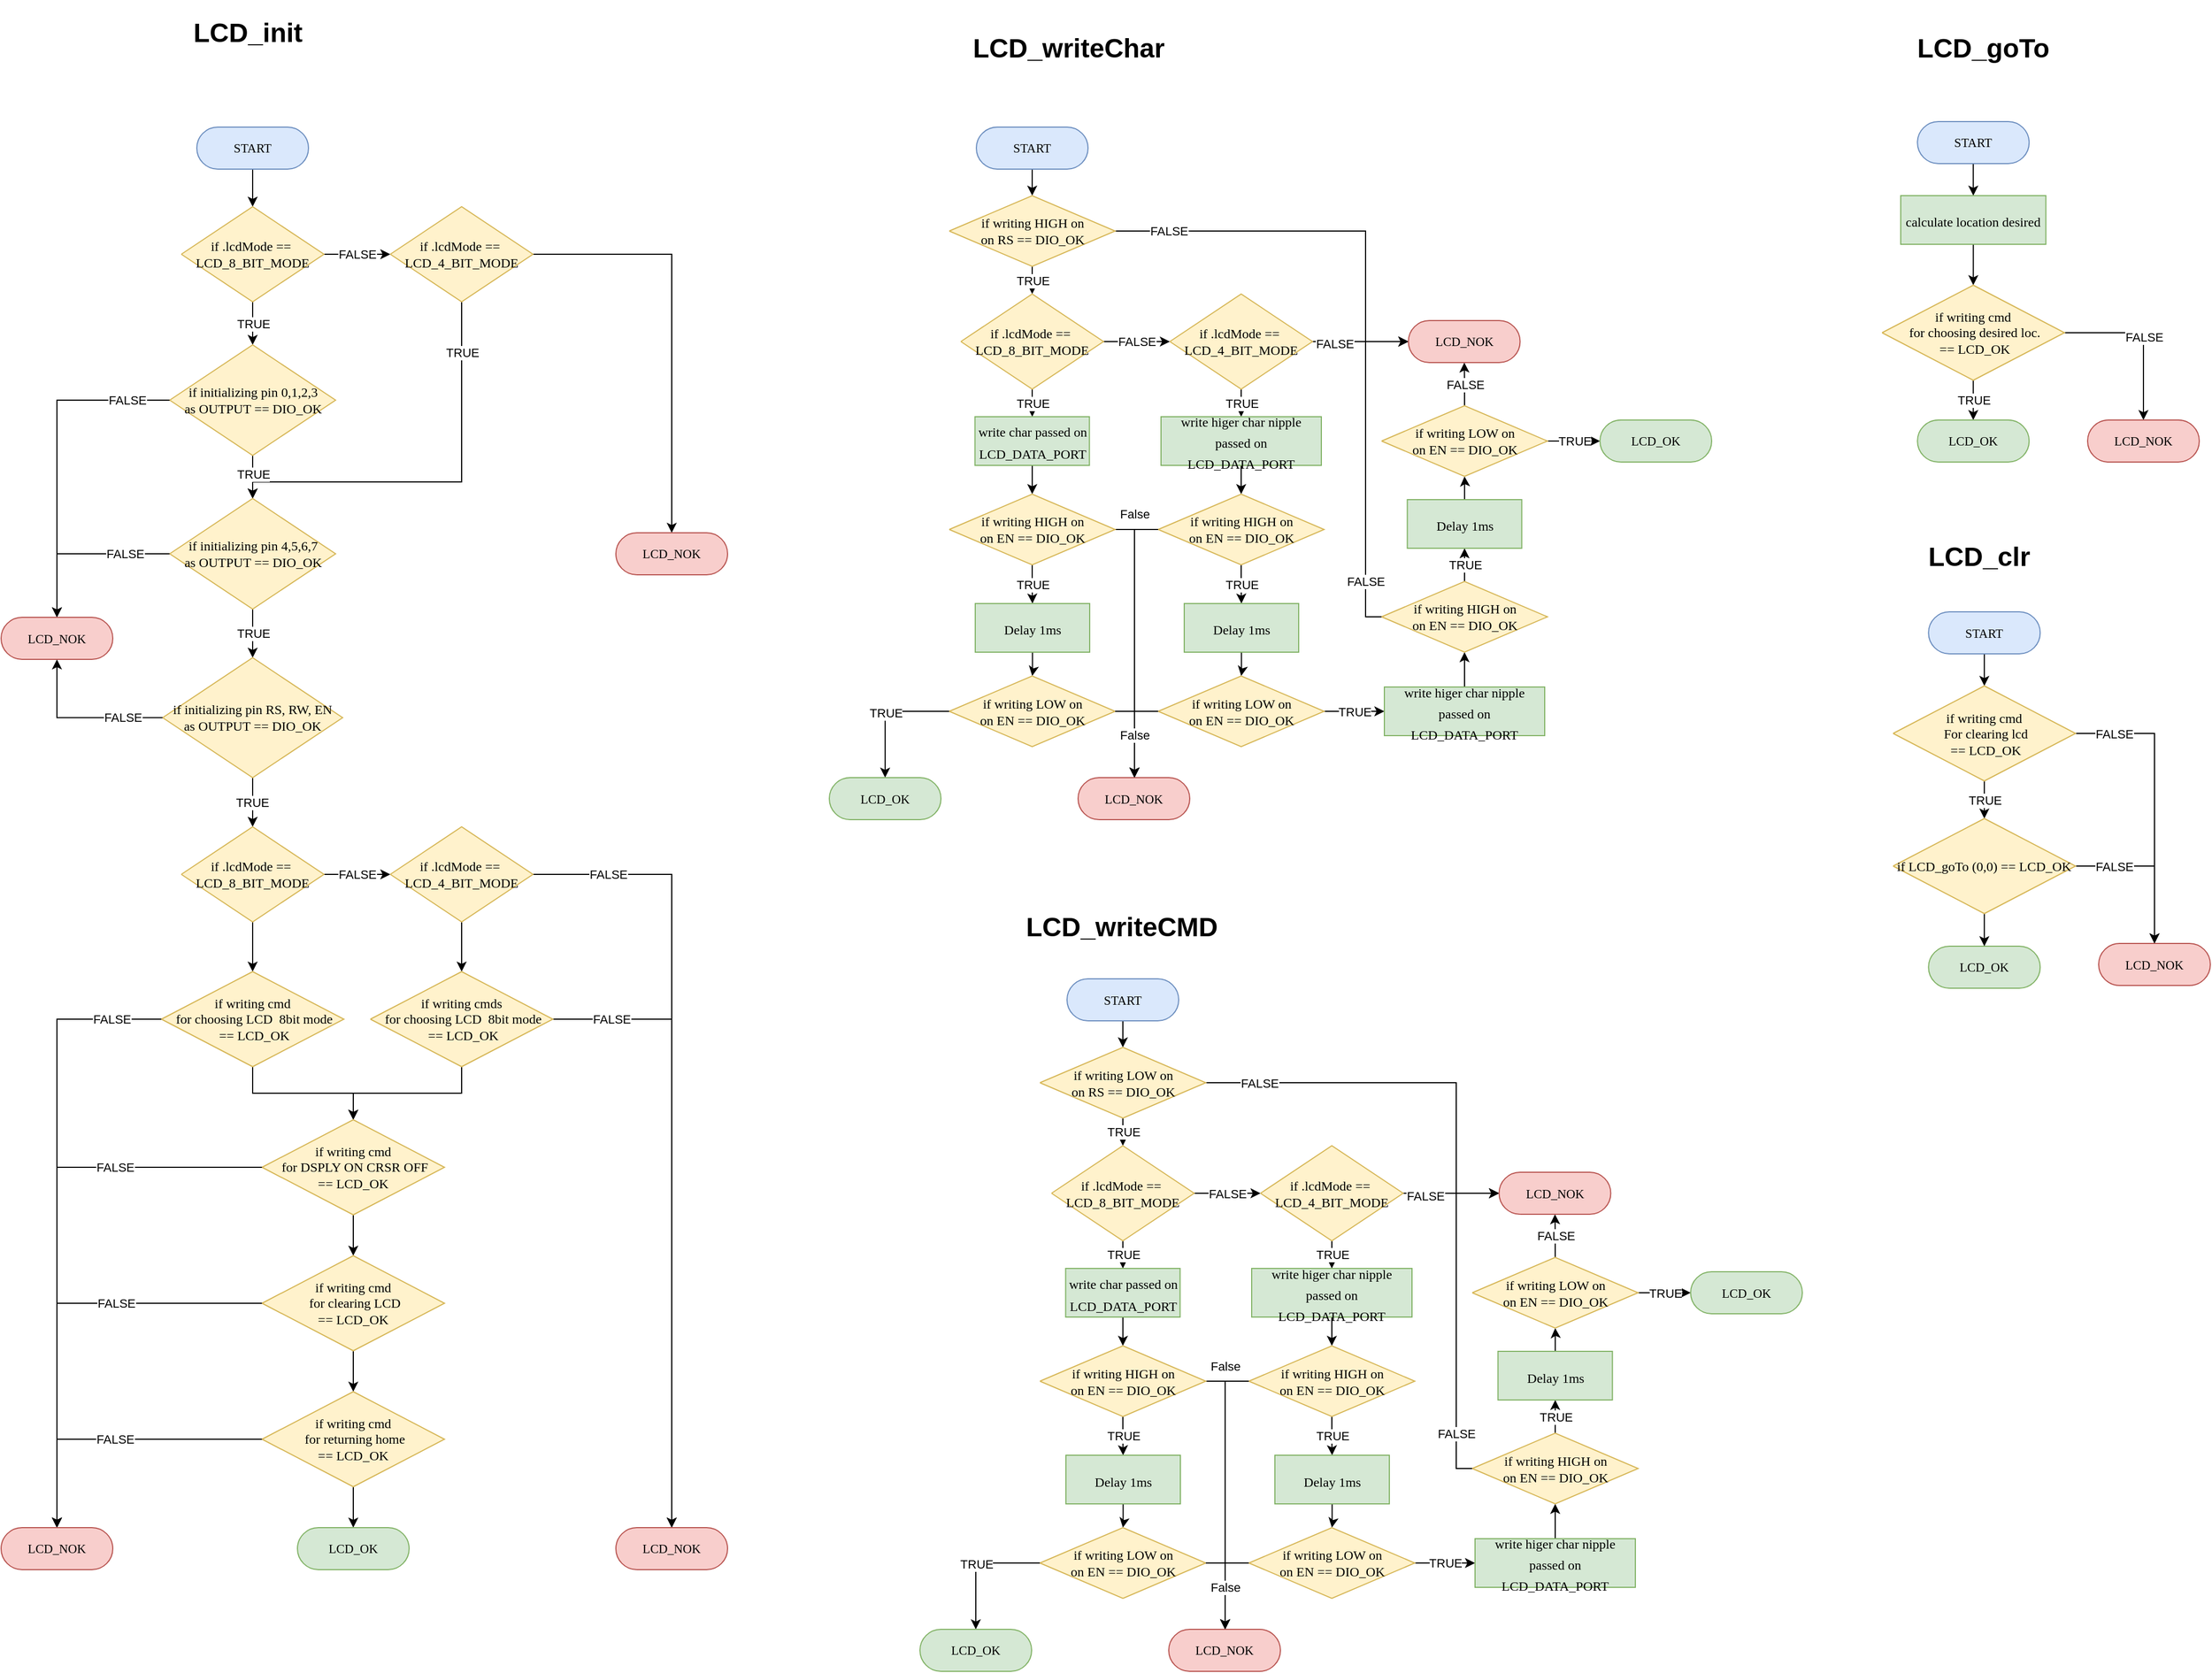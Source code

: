 <mxfile version="21.2.8" type="device">
  <diagram name="Page-1" id="cxeBOrwpK8nN50zcZmI6">
    <mxGraphModel dx="1285" dy="2304" grid="0" gridSize="10" guides="1" tooltips="1" connect="1" arrows="1" fold="1" page="0" pageScale="1" pageWidth="850" pageHeight="1100" math="0" shadow="0">
      <root>
        <mxCell id="0" />
        <mxCell id="1" parent="0" />
        <mxCell id="kS2l8qhDNlfA9cPAIQIV-5" value="" style="edgeStyle=orthogonalEdgeStyle;rounded=0;orthogonalLoop=1;jettySize=auto;html=1;" edge="1" parent="1" source="kS2l8qhDNlfA9cPAIQIV-1" target="kS2l8qhDNlfA9cPAIQIV-2">
          <mxGeometry relative="1" as="geometry" />
        </mxCell>
        <UserObject label="&lt;div style=&quot;&quot;&gt;&lt;span style=&quot;font-size: 11.29px;&quot;&gt;START&lt;/span&gt;&lt;/div&gt;" Function="EN_DIO_Error_T DIO_init(uint8_t pinNumber, EN_DIO_PORT_T portNumber, EN_DIO_DIRECTION_T direction);" tags="Flowchart" id="kS2l8qhDNlfA9cPAIQIV-1">
          <mxCell style="verticalAlign=middle;align=center;overflow=width;vsdxID=30;fillColor=#dae8fc;shape=stencil(tVLREoIgEPwaHnEQxsl3s/9gEpSJwDko7e+DsEkze2l627vdu5uFRaxyHe8FosR5sCcxqMZ3iO0Rpcp0ApQPCLEasUpaEC3Yi2lS3fOojOhsr3HDmObyMtsVcYqS29Qh5FEfklwrM5OXeUa/yjkcAwfr7TDpiyTfXvjkMR+Vw2A998qaBac5tAKHU1hq3i4oNwjRr9ofvayt/+Rk+yX/4iWA159KpXWKxJx/z0Bopfyw+g4=);strokeColor=#6c8ebf;spacingTop=-1;spacingBottom=-1;spacingLeft=-1;spacingRight=-1;points=[[0.5,1,0],[0.5,0,0],[0,0.5,0],[1,0.5,0]];labelBackgroundColor=none;rounded=1;html=1;whiteSpace=wrap;fontFamily=Calibri;" vertex="1" parent="1">
            <mxGeometry x="-354" y="-859" width="101" height="38" as="geometry" />
          </mxCell>
        </UserObject>
        <mxCell id="kS2l8qhDNlfA9cPAIQIV-6" value="FALSE" style="edgeStyle=orthogonalEdgeStyle;rounded=0;orthogonalLoop=1;jettySize=auto;html=1;" edge="1" parent="1" source="kS2l8qhDNlfA9cPAIQIV-2" target="kS2l8qhDNlfA9cPAIQIV-4">
          <mxGeometry relative="1" as="geometry" />
        </mxCell>
        <mxCell id="kS2l8qhDNlfA9cPAIQIV-9" value="TRUE" style="edgeStyle=orthogonalEdgeStyle;rounded=0;orthogonalLoop=1;jettySize=auto;html=1;" edge="1" parent="1" source="kS2l8qhDNlfA9cPAIQIV-2" target="kS2l8qhDNlfA9cPAIQIV-8">
          <mxGeometry relative="1" as="geometry" />
        </mxCell>
        <UserObject label="if .lcdMode ==&amp;nbsp;&lt;br&gt;LCD_8_BIT_MODE" Function="EN_DIO_Error_T DIO_init(uint8_t pinNumber, EN_DIO_PORT_T portNumber, EN_DIO_DIRECTION_T direction);" tags="Flowchart" id="kS2l8qhDNlfA9cPAIQIV-2">
          <mxCell style="vsdxID=219;fillColor=#fff2cc;shape=stencil(UzV2Ls5ILEhVNTIoLinKz04tz0wpyVA1dlE1MsrMy0gtyiwBslSNXVWNndPyi1LTi/JL81Ig/IJEkEoQKze/DGRCBUSfAUiHkUElhGcK4bpBVOZk5iGpNEVVikeloQHZpsK0YlWLz1QgA+HFtMycHEgIIcujBwlQCBKcxq4A);strokeColor=#d6b656;spacingTop=-1;spacingBottom=-1;spacingLeft=-1;spacingRight=-1;points=[[0,0.5,0],[1,0.5,0],[0.5,0,0],[0.5,1,0]];labelBackgroundColor=none;rounded=1;html=1;whiteSpace=wrap;fontFamily=Calibri;" vertex="1" parent="1">
            <mxGeometry x="-368" y="-787" width="129" height="86" as="geometry" />
          </mxCell>
        </UserObject>
        <mxCell id="kS2l8qhDNlfA9cPAIQIV-14" value="TRUE" style="edgeStyle=orthogonalEdgeStyle;rounded=0;orthogonalLoop=1;jettySize=auto;html=1;entryX=0.5;entryY=0;entryDx=0;entryDy=0;entryPerimeter=0;" edge="1" parent="1" source="kS2l8qhDNlfA9cPAIQIV-4" target="kS2l8qhDNlfA9cPAIQIV-10">
          <mxGeometry x="-0.749" relative="1" as="geometry">
            <Array as="points">
              <mxPoint x="-114" y="-538" />
              <mxPoint x="-303" y="-538" />
            </Array>
            <mxPoint as="offset" />
          </mxGeometry>
        </mxCell>
        <mxCell id="kS2l8qhDNlfA9cPAIQIV-46" style="edgeStyle=orthogonalEdgeStyle;rounded=0;orthogonalLoop=1;jettySize=auto;html=1;" edge="1" parent="1" source="kS2l8qhDNlfA9cPAIQIV-4" target="kS2l8qhDNlfA9cPAIQIV-42">
          <mxGeometry relative="1" as="geometry" />
        </mxCell>
        <UserObject label="if .lcdMode ==&amp;nbsp;&lt;br&gt;LCD_4_BIT_MODE" Function="EN_DIO_Error_T DIO_init(uint8_t pinNumber, EN_DIO_PORT_T portNumber, EN_DIO_DIRECTION_T direction);" tags="Flowchart" id="kS2l8qhDNlfA9cPAIQIV-4">
          <mxCell style="vsdxID=219;fillColor=#fff2cc;shape=stencil(UzV2Ls5ILEhVNTIoLinKz04tz0wpyVA1dlE1MsrMy0gtyiwBslSNXVWNndPyi1LTi/JL81Ig/IJEkEoQKze/DGRCBUSfAUiHkUElhGcK4bpBVOZk5iGpNEVVikeloQHZpsK0YlWLz1QgA+HFtMycHEgIIcujBwlQCBKcxq4A);strokeColor=#d6b656;spacingTop=-1;spacingBottom=-1;spacingLeft=-1;spacingRight=-1;points=[[0,0.5,0],[1,0.5,0],[0.5,0,0],[0.5,1,0]];labelBackgroundColor=none;rounded=1;html=1;whiteSpace=wrap;fontFamily=Calibri;" vertex="1" parent="1">
            <mxGeometry x="-179" y="-787" width="129" height="86" as="geometry" />
          </mxCell>
        </UserObject>
        <mxCell id="kS2l8qhDNlfA9cPAIQIV-11" value="TRUE" style="edgeStyle=orthogonalEdgeStyle;rounded=0;orthogonalLoop=1;jettySize=auto;html=1;" edge="1" parent="1" source="kS2l8qhDNlfA9cPAIQIV-8" target="kS2l8qhDNlfA9cPAIQIV-10">
          <mxGeometry x="-0.171" relative="1" as="geometry">
            <mxPoint as="offset" />
          </mxGeometry>
        </mxCell>
        <mxCell id="kS2l8qhDNlfA9cPAIQIV-51" value="FALSE" style="edgeStyle=orthogonalEdgeStyle;rounded=0;orthogonalLoop=1;jettySize=auto;html=1;" edge="1" parent="1" source="kS2l8qhDNlfA9cPAIQIV-8" target="kS2l8qhDNlfA9cPAIQIV-47">
          <mxGeometry x="-0.735" relative="1" as="geometry">
            <mxPoint x="1" as="offset" />
          </mxGeometry>
        </mxCell>
        <UserObject label="if initializing pin 0,1,2,3&lt;br&gt;as OUTPUT == DIO_OK" Function="EN_DIO_Error_T DIO_init(uint8_t pinNumber, EN_DIO_PORT_T portNumber, EN_DIO_DIRECTION_T direction);" tags="Flowchart" id="kS2l8qhDNlfA9cPAIQIV-8">
          <mxCell style="vsdxID=219;fillColor=#fff2cc;shape=stencil(UzV2Ls5ILEhVNTIoLinKz04tz0wpyVA1dlE1MsrMy0gtyiwBslSNXVWNndPyi1LTi/JL81Ig/IJEkEoQKze/DGRCBUSfAUiHkUElhGcK4bpBVOZk5iGpNEVVikeloQHZpsK0YlWLz1QgA+HFtMycHEgIIcujBwlQCBKcxq4A);strokeColor=#d6b656;spacingTop=-1;spacingBottom=-1;spacingLeft=-1;spacingRight=-1;points=[[0,0.5,0],[1,0.5,0],[0.5,0,0],[0.5,1,0]];labelBackgroundColor=none;rounded=1;html=1;whiteSpace=wrap;fontFamily=Calibri;" vertex="1" parent="1">
            <mxGeometry x="-378.5" y="-662" width="150" height="100" as="geometry" />
          </mxCell>
        </UserObject>
        <mxCell id="kS2l8qhDNlfA9cPAIQIV-13" value="TRUE" style="edgeStyle=orthogonalEdgeStyle;rounded=0;orthogonalLoop=1;jettySize=auto;html=1;" edge="1" parent="1" source="kS2l8qhDNlfA9cPAIQIV-10" target="kS2l8qhDNlfA9cPAIQIV-12">
          <mxGeometry relative="1" as="geometry" />
        </mxCell>
        <mxCell id="kS2l8qhDNlfA9cPAIQIV-49" value="FALSE" style="edgeStyle=orthogonalEdgeStyle;rounded=0;orthogonalLoop=1;jettySize=auto;html=1;" edge="1" parent="1" source="kS2l8qhDNlfA9cPAIQIV-10" target="kS2l8qhDNlfA9cPAIQIV-47">
          <mxGeometry x="-0.492" relative="1" as="geometry">
            <mxPoint as="offset" />
          </mxGeometry>
        </mxCell>
        <UserObject label="if initializing pin 4,5,6,7&lt;br&gt;as OUTPUT == DIO_OK" Function="EN_DIO_Error_T DIO_init(uint8_t pinNumber, EN_DIO_PORT_T portNumber, EN_DIO_DIRECTION_T direction);" tags="Flowchart" id="kS2l8qhDNlfA9cPAIQIV-10">
          <mxCell style="vsdxID=219;fillColor=#fff2cc;shape=stencil(UzV2Ls5ILEhVNTIoLinKz04tz0wpyVA1dlE1MsrMy0gtyiwBslSNXVWNndPyi1LTi/JL81Ig/IJEkEoQKze/DGRCBUSfAUiHkUElhGcK4bpBVOZk5iGpNEVVikeloQHZpsK0YlWLz1QgA+HFtMycHEgIIcujBwlQCBKcxq4A);strokeColor=#d6b656;spacingTop=-1;spacingBottom=-1;spacingLeft=-1;spacingRight=-1;points=[[0,0.5,0],[1,0.5,0],[0.5,0,0],[0.5,1,0]];labelBackgroundColor=none;rounded=1;html=1;whiteSpace=wrap;fontFamily=Calibri;" vertex="1" parent="1">
            <mxGeometry x="-378.5" y="-523" width="150" height="100" as="geometry" />
          </mxCell>
        </UserObject>
        <mxCell id="kS2l8qhDNlfA9cPAIQIV-18" value="TRUE" style="edgeStyle=orthogonalEdgeStyle;rounded=0;orthogonalLoop=1;jettySize=auto;html=1;" edge="1" parent="1" source="kS2l8qhDNlfA9cPAIQIV-12" target="kS2l8qhDNlfA9cPAIQIV-16">
          <mxGeometry relative="1" as="geometry" />
        </mxCell>
        <mxCell id="kS2l8qhDNlfA9cPAIQIV-48" value="FALSE" style="edgeStyle=orthogonalEdgeStyle;rounded=0;orthogonalLoop=1;jettySize=auto;html=1;entryX=0.5;entryY=1;entryDx=0;entryDy=0;entryPerimeter=0;" edge="1" parent="1" source="kS2l8qhDNlfA9cPAIQIV-12" target="kS2l8qhDNlfA9cPAIQIV-47">
          <mxGeometry x="-0.513" relative="1" as="geometry">
            <mxPoint as="offset" />
          </mxGeometry>
        </mxCell>
        <UserObject label="if initializing pin RS, RW, EN&lt;br&gt;as OUTPUT == DIO_OK" Function="EN_DIO_Error_T DIO_init(uint8_t pinNumber, EN_DIO_PORT_T portNumber, EN_DIO_DIRECTION_T direction);" tags="Flowchart" id="kS2l8qhDNlfA9cPAIQIV-12">
          <mxCell style="vsdxID=219;fillColor=#fff2cc;shape=stencil(UzV2Ls5ILEhVNTIoLinKz04tz0wpyVA1dlE1MsrMy0gtyiwBslSNXVWNndPyi1LTi/JL81Ig/IJEkEoQKze/DGRCBUSfAUiHkUElhGcK4bpBVOZk5iGpNEVVikeloQHZpsK0YlWLz1QgA+HFtMycHEgIIcujBwlQCBKcxq4A);strokeColor=#d6b656;spacingTop=-1;spacingBottom=-1;spacingLeft=-1;spacingRight=-1;points=[[0,0.5,0],[1,0.5,0],[0.5,0,0],[0.5,1,0]];labelBackgroundColor=none;rounded=1;html=1;whiteSpace=wrap;fontFamily=Calibri;" vertex="1" parent="1">
            <mxGeometry x="-384.88" y="-379" width="162.75" height="108.5" as="geometry" />
          </mxCell>
        </UserObject>
        <mxCell id="kS2l8qhDNlfA9cPAIQIV-19" value="FALSE" style="edgeStyle=orthogonalEdgeStyle;rounded=0;orthogonalLoop=1;jettySize=auto;html=1;" edge="1" parent="1" source="kS2l8qhDNlfA9cPAIQIV-16" target="kS2l8qhDNlfA9cPAIQIV-17">
          <mxGeometry relative="1" as="geometry" />
        </mxCell>
        <mxCell id="kS2l8qhDNlfA9cPAIQIV-23" value="" style="edgeStyle=orthogonalEdgeStyle;rounded=0;orthogonalLoop=1;jettySize=auto;html=1;" edge="1" parent="1" source="kS2l8qhDNlfA9cPAIQIV-16" target="kS2l8qhDNlfA9cPAIQIV-20">
          <mxGeometry relative="1" as="geometry" />
        </mxCell>
        <UserObject label="if .lcdMode ==&amp;nbsp;&lt;br&gt;LCD_8_BIT_MODE" Function="EN_DIO_Error_T DIO_init(uint8_t pinNumber, EN_DIO_PORT_T portNumber, EN_DIO_DIRECTION_T direction);" tags="Flowchart" id="kS2l8qhDNlfA9cPAIQIV-16">
          <mxCell style="vsdxID=219;fillColor=#fff2cc;shape=stencil(UzV2Ls5ILEhVNTIoLinKz04tz0wpyVA1dlE1MsrMy0gtyiwBslSNXVWNndPyi1LTi/JL81Ig/IJEkEoQKze/DGRCBUSfAUiHkUElhGcK4bpBVOZk5iGpNEVVikeloQHZpsK0YlWLz1QgA+HFtMycHEgIIcujBwlQCBKcxq4A);strokeColor=#d6b656;spacingTop=-1;spacingBottom=-1;spacingLeft=-1;spacingRight=-1;points=[[0,0.5,0],[1,0.5,0],[0.5,0,0],[0.5,1,0]];labelBackgroundColor=none;rounded=1;html=1;whiteSpace=wrap;fontFamily=Calibri;" vertex="1" parent="1">
            <mxGeometry x="-368.01" y="-226" width="129" height="86" as="geometry" />
          </mxCell>
        </UserObject>
        <mxCell id="kS2l8qhDNlfA9cPAIQIV-22" value="" style="edgeStyle=orthogonalEdgeStyle;rounded=0;orthogonalLoop=1;jettySize=auto;html=1;" edge="1" parent="1" source="kS2l8qhDNlfA9cPAIQIV-17" target="kS2l8qhDNlfA9cPAIQIV-21">
          <mxGeometry relative="1" as="geometry" />
        </mxCell>
        <mxCell id="kS2l8qhDNlfA9cPAIQIV-41" value="FALSE" style="edgeStyle=orthogonalEdgeStyle;rounded=0;orthogonalLoop=1;jettySize=auto;html=1;" edge="1" parent="1" source="kS2l8qhDNlfA9cPAIQIV-17" target="kS2l8qhDNlfA9cPAIQIV-39">
          <mxGeometry x="-0.81" relative="1" as="geometry">
            <mxPoint as="offset" />
          </mxGeometry>
        </mxCell>
        <UserObject label="if .lcdMode ==&amp;nbsp;&lt;br&gt;LCD_4_BIT_MODE" Function="EN_DIO_Error_T DIO_init(uint8_t pinNumber, EN_DIO_PORT_T portNumber, EN_DIO_DIRECTION_T direction);" tags="Flowchart" id="kS2l8qhDNlfA9cPAIQIV-17">
          <mxCell style="vsdxID=219;fillColor=#fff2cc;shape=stencil(UzV2Ls5ILEhVNTIoLinKz04tz0wpyVA1dlE1MsrMy0gtyiwBslSNXVWNndPyi1LTi/JL81Ig/IJEkEoQKze/DGRCBUSfAUiHkUElhGcK4bpBVOZk5iGpNEVVikeloQHZpsK0YlWLz1QgA+HFtMycHEgIIcujBwlQCBKcxq4A);strokeColor=#d6b656;spacingTop=-1;spacingBottom=-1;spacingLeft=-1;spacingRight=-1;points=[[0,0.5,0],[1,0.5,0],[0.5,0,0],[0.5,1,0]];labelBackgroundColor=none;rounded=1;html=1;whiteSpace=wrap;fontFamily=Calibri;" vertex="1" parent="1">
            <mxGeometry x="-179" y="-226" width="129" height="86" as="geometry" />
          </mxCell>
        </UserObject>
        <mxCell id="kS2l8qhDNlfA9cPAIQIV-27" style="edgeStyle=orthogonalEdgeStyle;rounded=0;orthogonalLoop=1;jettySize=auto;html=1;" edge="1" parent="1" source="kS2l8qhDNlfA9cPAIQIV-20" target="kS2l8qhDNlfA9cPAIQIV-24">
          <mxGeometry relative="1" as="geometry" />
        </mxCell>
        <mxCell id="kS2l8qhDNlfA9cPAIQIV-38" value="FALSE" style="edgeStyle=orthogonalEdgeStyle;rounded=0;orthogonalLoop=1;jettySize=auto;html=1;" edge="1" parent="1" source="kS2l8qhDNlfA9cPAIQIV-20" target="kS2l8qhDNlfA9cPAIQIV-33">
          <mxGeometry x="-0.838" relative="1" as="geometry">
            <mxPoint as="offset" />
          </mxGeometry>
        </mxCell>
        <UserObject label="if writing cmd&lt;br&gt;&amp;nbsp;for choosing LCD&amp;nbsp; 8bit mode&lt;br&gt;&amp;nbsp;== LCD_OK" Function="EN_DIO_Error_T DIO_init(uint8_t pinNumber, EN_DIO_PORT_T portNumber, EN_DIO_DIRECTION_T direction);" tags="Flowchart" id="kS2l8qhDNlfA9cPAIQIV-20">
          <mxCell style="vsdxID=219;fillColor=#fff2cc;shape=stencil(UzV2Ls5ILEhVNTIoLinKz04tz0wpyVA1dlE1MsrMy0gtyiwBslSNXVWNndPyi1LTi/JL81Ig/IJEkEoQKze/DGRCBUSfAUiHkUElhGcK4bpBVOZk5iGpNEVVikeloQHZpsK0YlWLz1QgA+HFtMycHEgIIcujBwlQCBKcxq4A);strokeColor=#d6b656;spacingTop=-1;spacingBottom=-1;spacingLeft=-1;spacingRight=-1;points=[[0,0.5,0],[1,0.5,0],[0.5,0,0],[0.5,1,0]];labelBackgroundColor=none;rounded=1;html=1;whiteSpace=wrap;fontFamily=Calibri;" vertex="1" parent="1">
            <mxGeometry x="-386" y="-95" width="165" height="86" as="geometry" />
          </mxCell>
        </UserObject>
        <mxCell id="kS2l8qhDNlfA9cPAIQIV-28" style="edgeStyle=orthogonalEdgeStyle;rounded=0;orthogonalLoop=1;jettySize=auto;html=1;" edge="1" parent="1" source="kS2l8qhDNlfA9cPAIQIV-21" target="kS2l8qhDNlfA9cPAIQIV-24">
          <mxGeometry relative="1" as="geometry" />
        </mxCell>
        <mxCell id="kS2l8qhDNlfA9cPAIQIV-40" value="FALSE" style="edgeStyle=orthogonalEdgeStyle;rounded=0;orthogonalLoop=1;jettySize=auto;html=1;" edge="1" parent="1" source="kS2l8qhDNlfA9cPAIQIV-21" target="kS2l8qhDNlfA9cPAIQIV-39">
          <mxGeometry x="-0.813" relative="1" as="geometry">
            <mxPoint as="offset" />
          </mxGeometry>
        </mxCell>
        <UserObject label="if writing cmds&lt;br&gt;&amp;nbsp;for choosing LCD&amp;nbsp; 8bit mode&lt;br&gt;&amp;nbsp;== LCD_OK" Function="EN_DIO_Error_T DIO_init(uint8_t pinNumber, EN_DIO_PORT_T portNumber, EN_DIO_DIRECTION_T direction);" tags="Flowchart" id="kS2l8qhDNlfA9cPAIQIV-21">
          <mxCell style="vsdxID=219;fillColor=#fff2cc;shape=stencil(UzV2Ls5ILEhVNTIoLinKz04tz0wpyVA1dlE1MsrMy0gtyiwBslSNXVWNndPyi1LTi/JL81Ig/IJEkEoQKze/DGRCBUSfAUiHkUElhGcK4bpBVOZk5iGpNEVVikeloQHZpsK0YlWLz1QgA+HFtMycHEgIIcujBwlQCBKcxq4A);strokeColor=#d6b656;spacingTop=-1;spacingBottom=-1;spacingLeft=-1;spacingRight=-1;points=[[0,0.5,0],[1,0.5,0],[0.5,0,0],[0.5,1,0]];labelBackgroundColor=none;rounded=1;html=1;whiteSpace=wrap;fontFamily=Calibri;" vertex="1" parent="1">
            <mxGeometry x="-197" y="-95" width="165" height="86" as="geometry" />
          </mxCell>
        </UserObject>
        <mxCell id="kS2l8qhDNlfA9cPAIQIV-26" value="" style="edgeStyle=orthogonalEdgeStyle;rounded=0;orthogonalLoop=1;jettySize=auto;html=1;" edge="1" parent="1" source="kS2l8qhDNlfA9cPAIQIV-24" target="kS2l8qhDNlfA9cPAIQIV-25">
          <mxGeometry relative="1" as="geometry" />
        </mxCell>
        <mxCell id="kS2l8qhDNlfA9cPAIQIV-37" value="FALSE" style="edgeStyle=orthogonalEdgeStyle;rounded=0;orthogonalLoop=1;jettySize=auto;html=1;" edge="1" parent="1" source="kS2l8qhDNlfA9cPAIQIV-24" target="kS2l8qhDNlfA9cPAIQIV-33">
          <mxGeometry x="-0.48" relative="1" as="geometry">
            <mxPoint as="offset" />
          </mxGeometry>
        </mxCell>
        <UserObject label="if writing cmd&lt;br&gt;&amp;nbsp;for DSPLY ON CRSR OFF&lt;br&gt;== LCD_OK" Function="EN_DIO_Error_T DIO_init(uint8_t pinNumber, EN_DIO_PORT_T portNumber, EN_DIO_DIRECTION_T direction);" tags="Flowchart" id="kS2l8qhDNlfA9cPAIQIV-24">
          <mxCell style="vsdxID=219;fillColor=#fff2cc;shape=stencil(UzV2Ls5ILEhVNTIoLinKz04tz0wpyVA1dlE1MsrMy0gtyiwBslSNXVWNndPyi1LTi/JL81Ig/IJEkEoQKze/DGRCBUSfAUiHkUElhGcK4bpBVOZk5iGpNEVVikeloQHZpsK0YlWLz1QgA+HFtMycHEgIIcujBwlQCBKcxq4A);strokeColor=#d6b656;spacingTop=-1;spacingBottom=-1;spacingLeft=-1;spacingRight=-1;points=[[0,0.5,0],[1,0.5,0],[0.5,0,0],[0.5,1,0]];labelBackgroundColor=none;rounded=1;html=1;whiteSpace=wrap;fontFamily=Calibri;" vertex="1" parent="1">
            <mxGeometry x="-295" y="39" width="165" height="86" as="geometry" />
          </mxCell>
        </UserObject>
        <mxCell id="kS2l8qhDNlfA9cPAIQIV-30" value="" style="edgeStyle=orthogonalEdgeStyle;rounded=0;orthogonalLoop=1;jettySize=auto;html=1;" edge="1" parent="1" source="kS2l8qhDNlfA9cPAIQIV-25" target="kS2l8qhDNlfA9cPAIQIV-29">
          <mxGeometry relative="1" as="geometry" />
        </mxCell>
        <mxCell id="kS2l8qhDNlfA9cPAIQIV-35" value="FALSE" style="edgeStyle=orthogonalEdgeStyle;rounded=0;orthogonalLoop=1;jettySize=auto;html=1;" edge="1" parent="1" source="kS2l8qhDNlfA9cPAIQIV-25" target="kS2l8qhDNlfA9cPAIQIV-33">
          <mxGeometry x="-0.321" relative="1" as="geometry">
            <mxPoint as="offset" />
          </mxGeometry>
        </mxCell>
        <UserObject label="if writing cmd&lt;br&gt;&amp;nbsp;for clearing LCD&lt;br&gt;== LCD_OK" Function="EN_DIO_Error_T DIO_init(uint8_t pinNumber, EN_DIO_PORT_T portNumber, EN_DIO_DIRECTION_T direction);" tags="Flowchart" id="kS2l8qhDNlfA9cPAIQIV-25">
          <mxCell style="vsdxID=219;fillColor=#fff2cc;shape=stencil(UzV2Ls5ILEhVNTIoLinKz04tz0wpyVA1dlE1MsrMy0gtyiwBslSNXVWNndPyi1LTi/JL81Ig/IJEkEoQKze/DGRCBUSfAUiHkUElhGcK4bpBVOZk5iGpNEVVikeloQHZpsK0YlWLz1QgA+HFtMycHEgIIcujBwlQCBKcxq4A);strokeColor=#d6b656;spacingTop=-1;spacingBottom=-1;spacingLeft=-1;spacingRight=-1;points=[[0,0.5,0],[1,0.5,0],[0.5,0,0],[0.5,1,0]];labelBackgroundColor=none;rounded=1;html=1;whiteSpace=wrap;fontFamily=Calibri;" vertex="1" parent="1">
            <mxGeometry x="-295" y="162" width="165" height="86" as="geometry" />
          </mxCell>
        </UserObject>
        <mxCell id="kS2l8qhDNlfA9cPAIQIV-32" value="" style="edgeStyle=orthogonalEdgeStyle;rounded=0;orthogonalLoop=1;jettySize=auto;html=1;" edge="1" parent="1" source="kS2l8qhDNlfA9cPAIQIV-29" target="kS2l8qhDNlfA9cPAIQIV-31">
          <mxGeometry relative="1" as="geometry" />
        </mxCell>
        <mxCell id="kS2l8qhDNlfA9cPAIQIV-34" value="FALSE" style="edgeStyle=orthogonalEdgeStyle;rounded=0;orthogonalLoop=1;jettySize=auto;html=1;" edge="1" parent="1" source="kS2l8qhDNlfA9cPAIQIV-29" target="kS2l8qhDNlfA9cPAIQIV-33">
          <mxGeometry relative="1" as="geometry" />
        </mxCell>
        <UserObject label="if writing cmd&lt;br&gt;&amp;nbsp;for returning home&lt;br&gt;== LCD_OK" Function="EN_DIO_Error_T DIO_init(uint8_t pinNumber, EN_DIO_PORT_T portNumber, EN_DIO_DIRECTION_T direction);" tags="Flowchart" id="kS2l8qhDNlfA9cPAIQIV-29">
          <mxCell style="vsdxID=219;fillColor=#fff2cc;shape=stencil(UzV2Ls5ILEhVNTIoLinKz04tz0wpyVA1dlE1MsrMy0gtyiwBslSNXVWNndPyi1LTi/JL81Ig/IJEkEoQKze/DGRCBUSfAUiHkUElhGcK4bpBVOZk5iGpNEVVikeloQHZpsK0YlWLz1QgA+HFtMycHEgIIcujBwlQCBKcxq4A);strokeColor=#d6b656;spacingTop=-1;spacingBottom=-1;spacingLeft=-1;spacingRight=-1;points=[[0,0.5,0],[1,0.5,0],[0.5,0,0],[0.5,1,0]];labelBackgroundColor=none;rounded=1;html=1;whiteSpace=wrap;fontFamily=Calibri;" vertex="1" parent="1">
            <mxGeometry x="-295" y="285" width="165" height="86" as="geometry" />
          </mxCell>
        </UserObject>
        <UserObject label="&lt;div style=&quot;font-size: 1px&quot;&gt;&lt;font style=&quot;font-size: 11.29px; direction: ltr; letter-spacing: 0px; line-height: 120%; opacity: 1;&quot;&gt;LCD_OK&lt;/font&gt;&lt;/div&gt;" Function="EN_DIO_Error_T DIO_init(uint8_t pinNumber, EN_DIO_PORT_T portNumber, EN_DIO_DIRECTION_T direction);" tags="Flowchart" id="kS2l8qhDNlfA9cPAIQIV-31">
          <mxCell style="verticalAlign=middle;align=center;overflow=width;vsdxID=52;fillColor=#d5e8d4;shape=stencil(tVLREoIgEPwaHnEQxsl3s/9gEpSJwDko7e+DsEkze2l627vdu5uFRaxyHe8FosR5sCcxqMZ3iO0Rpcp0ApQPCLEasUpaEC3Yi2lS3fOojOhsr3HDmObyMtsVcYqS29Qh5FEfklwrM5OXeUa/yjkcAwfr7TDpiyTfXvjkMR+Vw2A998qaBac5tAKHU1hq3i4oNwjRr9ofvayt/+Rk+yX/4iWA159KpXWKxJx/z0Bopfyw+g4=);strokeColor=#82b366;spacingTop=-1;spacingBottom=-1;spacingLeft=-1;spacingRight=-1;points=[[0.5,1,0],[0.5,0,0],[0,0.5,0],[1,0.5,0]];labelBackgroundColor=none;rounded=1;html=1;whiteSpace=wrap;fontFamily=Calibri;" vertex="1" parent="1">
            <mxGeometry x="-263" y="408" width="101" height="38" as="geometry" />
          </mxCell>
        </UserObject>
        <UserObject label="&lt;div style=&quot;font-size: 1px&quot;&gt;&lt;font style=&quot;font-size: 11.29px; direction: ltr; letter-spacing: 0px; line-height: 120%; opacity: 1;&quot;&gt;LCD_NOK&lt;/font&gt;&lt;/div&gt;" Function="EN_DIO_Error_T DIO_init(uint8_t pinNumber, EN_DIO_PORT_T portNumber, EN_DIO_DIRECTION_T direction);" tags="Flowchart" id="kS2l8qhDNlfA9cPAIQIV-33">
          <mxCell style="verticalAlign=middle;align=center;overflow=width;vsdxID=52;fillColor=#f8cecc;shape=stencil(tVLREoIgEPwaHnEQxsl3s/9gEpSJwDko7e+DsEkze2l627vdu5uFRaxyHe8FosR5sCcxqMZ3iO0Rpcp0ApQPCLEasUpaEC3Yi2lS3fOojOhsr3HDmObyMtsVcYqS29Qh5FEfklwrM5OXeUa/yjkcAwfr7TDpiyTfXvjkMR+Vw2A998qaBac5tAKHU1hq3i4oNwjRr9ofvayt/+Rk+yX/4iWA159KpXWKxJx/z0Bopfyw+g4=);strokeColor=#b85450;spacingTop=-1;spacingBottom=-1;spacingLeft=-1;spacingRight=-1;points=[[0.5,1,0],[0.5,0,0],[0,0.5,0],[1,0.5,0]];labelBackgroundColor=none;rounded=1;html=1;whiteSpace=wrap;fontFamily=Calibri;" vertex="1" parent="1">
            <mxGeometry x="-531" y="408" width="101" height="38" as="geometry" />
          </mxCell>
        </UserObject>
        <UserObject label="&lt;div style=&quot;font-size: 1px&quot;&gt;&lt;font style=&quot;font-size: 11.29px; direction: ltr; letter-spacing: 0px; line-height: 120%; opacity: 1;&quot;&gt;LCD_NOK&lt;/font&gt;&lt;/div&gt;" Function="EN_DIO_Error_T DIO_init(uint8_t pinNumber, EN_DIO_PORT_T portNumber, EN_DIO_DIRECTION_T direction);" tags="Flowchart" id="kS2l8qhDNlfA9cPAIQIV-39">
          <mxCell style="verticalAlign=middle;align=center;overflow=width;vsdxID=52;fillColor=#f8cecc;shape=stencil(tVLREoIgEPwaHnEQxsl3s/9gEpSJwDko7e+DsEkze2l627vdu5uFRaxyHe8FosR5sCcxqMZ3iO0Rpcp0ApQPCLEasUpaEC3Yi2lS3fOojOhsr3HDmObyMtsVcYqS29Qh5FEfklwrM5OXeUa/yjkcAwfr7TDpiyTfXvjkMR+Vw2A998qaBac5tAKHU1hq3i4oNwjRr9ofvayt/+Rk+yX/4iWA159KpXWKxJx/z0Bopfyw+g4=);strokeColor=#b85450;spacingTop=-1;spacingBottom=-1;spacingLeft=-1;spacingRight=-1;points=[[0.5,1,0],[0.5,0,0],[0,0.5,0],[1,0.5,0]];labelBackgroundColor=none;rounded=1;html=1;whiteSpace=wrap;fontFamily=Calibri;" vertex="1" parent="1">
            <mxGeometry x="25" y="408" width="101" height="38" as="geometry" />
          </mxCell>
        </UserObject>
        <UserObject label="&lt;div style=&quot;font-size: 1px&quot;&gt;&lt;font style=&quot;font-size: 11.29px; direction: ltr; letter-spacing: 0px; line-height: 120%; opacity: 1;&quot;&gt;LCD_NOK&lt;/font&gt;&lt;/div&gt;" Function="EN_DIO_Error_T DIO_init(uint8_t pinNumber, EN_DIO_PORT_T portNumber, EN_DIO_DIRECTION_T direction);" tags="Flowchart" id="kS2l8qhDNlfA9cPAIQIV-42">
          <mxCell style="verticalAlign=middle;align=center;overflow=width;vsdxID=52;fillColor=#f8cecc;shape=stencil(tVLREoIgEPwaHnEQxsl3s/9gEpSJwDko7e+DsEkze2l627vdu5uFRaxyHe8FosR5sCcxqMZ3iO0Rpcp0ApQPCLEasUpaEC3Yi2lS3fOojOhsr3HDmObyMtsVcYqS29Qh5FEfklwrM5OXeUa/yjkcAwfr7TDpiyTfXvjkMR+Vw2A998qaBac5tAKHU1hq3i4oNwjRr9ofvayt/+Rk+yX/4iWA159KpXWKxJx/z0Bopfyw+g4=);strokeColor=#b85450;spacingTop=-1;spacingBottom=-1;spacingLeft=-1;spacingRight=-1;points=[[0.5,1,0],[0.5,0,0],[0,0.5,0],[1,0.5,0]];labelBackgroundColor=none;rounded=1;html=1;whiteSpace=wrap;fontFamily=Calibri;" vertex="1" parent="1">
            <mxGeometry x="25" y="-492" width="101" height="38" as="geometry" />
          </mxCell>
        </UserObject>
        <UserObject label="&lt;div style=&quot;font-size: 1px&quot;&gt;&lt;font style=&quot;font-size: 11.29px; direction: ltr; letter-spacing: 0px; line-height: 120%; opacity: 1;&quot;&gt;LCD_NOK&lt;/font&gt;&lt;/div&gt;" Function="EN_DIO_Error_T DIO_init(uint8_t pinNumber, EN_DIO_PORT_T portNumber, EN_DIO_DIRECTION_T direction);" tags="Flowchart" id="kS2l8qhDNlfA9cPAIQIV-47">
          <mxCell style="verticalAlign=middle;align=center;overflow=width;vsdxID=52;fillColor=#f8cecc;shape=stencil(tVLREoIgEPwaHnEQxsl3s/9gEpSJwDko7e+DsEkze2l627vdu5uFRaxyHe8FosR5sCcxqMZ3iO0Rpcp0ApQPCLEasUpaEC3Yi2lS3fOojOhsr3HDmObyMtsVcYqS29Qh5FEfklwrM5OXeUa/yjkcAwfr7TDpiyTfXvjkMR+Vw2A998qaBac5tAKHU1hq3i4oNwjRr9ofvayt/+Rk+yX/4iWA159KpXWKxJx/z0Bopfyw+g4=);strokeColor=#b85450;spacingTop=-1;spacingBottom=-1;spacingLeft=-1;spacingRight=-1;points=[[0.5,1,0],[0.5,0,0],[0,0.5,0],[1,0.5,0]];labelBackgroundColor=none;rounded=1;html=1;whiteSpace=wrap;fontFamily=Calibri;" vertex="1" parent="1">
            <mxGeometry x="-531" y="-415.5" width="101" height="38" as="geometry" />
          </mxCell>
        </UserObject>
        <mxCell id="kS2l8qhDNlfA9cPAIQIV-54" value="" style="edgeStyle=orthogonalEdgeStyle;rounded=0;orthogonalLoop=1;jettySize=auto;html=1;" edge="1" parent="1" source="kS2l8qhDNlfA9cPAIQIV-52" target="kS2l8qhDNlfA9cPAIQIV-53">
          <mxGeometry relative="1" as="geometry" />
        </mxCell>
        <UserObject label="&lt;div style=&quot;&quot;&gt;&lt;span style=&quot;font-size: 11.29px;&quot;&gt;START&lt;/span&gt;&lt;/div&gt;" Function="EN_DIO_Error_T DIO_init(uint8_t pinNumber, EN_DIO_PORT_T portNumber, EN_DIO_DIRECTION_T direction);" tags="Flowchart" id="kS2l8qhDNlfA9cPAIQIV-52">
          <mxCell style="verticalAlign=middle;align=center;overflow=width;vsdxID=30;fillColor=#dae8fc;shape=stencil(tVLREoIgEPwaHnEQxsl3s/9gEpSJwDko7e+DsEkze2l627vdu5uFRaxyHe8FosR5sCcxqMZ3iO0Rpcp0ApQPCLEasUpaEC3Yi2lS3fOojOhsr3HDmObyMtsVcYqS29Qh5FEfklwrM5OXeUa/yjkcAwfr7TDpiyTfXvjkMR+Vw2A998qaBac5tAKHU1hq3i4oNwjRr9ofvayt/+Rk+yX/4iWA159KpXWKxJx/z0Bopfyw+g4=);strokeColor=#6c8ebf;spacingTop=-1;spacingBottom=-1;spacingLeft=-1;spacingRight=-1;points=[[0.5,1,0],[0.5,0,0],[0,0.5,0],[1,0.5,0]];labelBackgroundColor=none;rounded=1;html=1;whiteSpace=wrap;fontFamily=Calibri;" vertex="1" parent="1">
            <mxGeometry x="351" y="-859" width="101" height="38" as="geometry" />
          </mxCell>
        </UserObject>
        <mxCell id="kS2l8qhDNlfA9cPAIQIV-58" value="TRUE" style="edgeStyle=orthogonalEdgeStyle;rounded=0;orthogonalLoop=1;jettySize=auto;html=1;" edge="1" parent="1" source="kS2l8qhDNlfA9cPAIQIV-53" target="kS2l8qhDNlfA9cPAIQIV-56">
          <mxGeometry relative="1" as="geometry" />
        </mxCell>
        <mxCell id="kS2l8qhDNlfA9cPAIQIV-106" value="FALSE" style="edgeStyle=orthogonalEdgeStyle;rounded=0;orthogonalLoop=1;jettySize=auto;html=1;" edge="1" parent="1" source="kS2l8qhDNlfA9cPAIQIV-53" target="kS2l8qhDNlfA9cPAIQIV-99">
          <mxGeometry x="-0.734" relative="1" as="geometry">
            <Array as="points">
              <mxPoint x="703" y="-765" />
              <mxPoint x="703" y="-665" />
            </Array>
            <mxPoint as="offset" />
          </mxGeometry>
        </mxCell>
        <UserObject label="if writing HIGH on&lt;br&gt;on RS == DIO_OK" Function="EN_DIO_Error_T DIO_init(uint8_t pinNumber, EN_DIO_PORT_T portNumber, EN_DIO_DIRECTION_T direction);" tags="Flowchart" id="kS2l8qhDNlfA9cPAIQIV-53">
          <mxCell style="vsdxID=219;fillColor=#fff2cc;shape=stencil(UzV2Ls5ILEhVNTIoLinKz04tz0wpyVA1dlE1MsrMy0gtyiwBslSNXVWNndPyi1LTi/JL81Ig/IJEkEoQKze/DGRCBUSfAUiHkUElhGcK4bpBVOZk5iGpNEVVikeloQHZpsK0YlWLz1QgA+HFtMycHEgIIcujBwlQCBKcxq4A);strokeColor=#d6b656;spacingTop=-1;spacingBottom=-1;spacingLeft=-1;spacingRight=-1;points=[[0,0.5,0],[1,0.5,0],[0.5,0,0],[0.5,1,0]];labelBackgroundColor=none;rounded=1;html=1;whiteSpace=wrap;fontFamily=Calibri;" vertex="1" parent="1">
            <mxGeometry x="326.5" y="-797" width="150" height="64" as="geometry" />
          </mxCell>
        </UserObject>
        <mxCell id="kS2l8qhDNlfA9cPAIQIV-55" value="FALSE" style="edgeStyle=orthogonalEdgeStyle;rounded=0;orthogonalLoop=1;jettySize=auto;html=1;" edge="1" source="kS2l8qhDNlfA9cPAIQIV-56" target="kS2l8qhDNlfA9cPAIQIV-57" parent="1">
          <mxGeometry relative="1" as="geometry" />
        </mxCell>
        <mxCell id="kS2l8qhDNlfA9cPAIQIV-60" value="TRUE" style="edgeStyle=orthogonalEdgeStyle;rounded=0;orthogonalLoop=1;jettySize=auto;html=1;" edge="1" parent="1" source="kS2l8qhDNlfA9cPAIQIV-56" target="kS2l8qhDNlfA9cPAIQIV-59">
          <mxGeometry relative="1" as="geometry" />
        </mxCell>
        <UserObject label="if .lcdMode ==&amp;nbsp;&lt;br&gt;LCD_8_BIT_MODE" Function="EN_DIO_Error_T DIO_init(uint8_t pinNumber, EN_DIO_PORT_T portNumber, EN_DIO_DIRECTION_T direction);" tags="Flowchart" id="kS2l8qhDNlfA9cPAIQIV-56">
          <mxCell style="vsdxID=219;fillColor=#fff2cc;shape=stencil(UzV2Ls5ILEhVNTIoLinKz04tz0wpyVA1dlE1MsrMy0gtyiwBslSNXVWNndPyi1LTi/JL81Ig/IJEkEoQKze/DGRCBUSfAUiHkUElhGcK4bpBVOZk5iGpNEVVikeloQHZpsK0YlWLz1QgA+HFtMycHEgIIcujBwlQCBKcxq4A);strokeColor=#d6b656;spacingTop=-1;spacingBottom=-1;spacingLeft=-1;spacingRight=-1;points=[[0,0.5,0],[1,0.5,0],[0.5,0,0],[0.5,1,0]];labelBackgroundColor=none;rounded=1;html=1;whiteSpace=wrap;fontFamily=Calibri;" vertex="1" parent="1">
            <mxGeometry x="337" y="-708" width="129" height="86" as="geometry" />
          </mxCell>
        </UserObject>
        <mxCell id="kS2l8qhDNlfA9cPAIQIV-68" value="TRUE" style="edgeStyle=orthogonalEdgeStyle;rounded=0;orthogonalLoop=1;jettySize=auto;html=1;" edge="1" parent="1" source="kS2l8qhDNlfA9cPAIQIV-57" target="kS2l8qhDNlfA9cPAIQIV-67">
          <mxGeometry relative="1" as="geometry" />
        </mxCell>
        <mxCell id="kS2l8qhDNlfA9cPAIQIV-102" value="FALSE" style="edgeStyle=orthogonalEdgeStyle;rounded=0;orthogonalLoop=1;jettySize=auto;html=1;" edge="1" parent="1" source="kS2l8qhDNlfA9cPAIQIV-57" target="kS2l8qhDNlfA9cPAIQIV-99">
          <mxGeometry x="-0.539" y="-2" relative="1" as="geometry">
            <mxPoint as="offset" />
          </mxGeometry>
        </mxCell>
        <UserObject label="if .lcdMode ==&amp;nbsp;&lt;br&gt;LCD_4_BIT_MODE" Function="EN_DIO_Error_T DIO_init(uint8_t pinNumber, EN_DIO_PORT_T portNumber, EN_DIO_DIRECTION_T direction);" tags="Flowchart" id="kS2l8qhDNlfA9cPAIQIV-57">
          <mxCell style="vsdxID=219;fillColor=#fff2cc;shape=stencil(UzV2Ls5ILEhVNTIoLinKz04tz0wpyVA1dlE1MsrMy0gtyiwBslSNXVWNndPyi1LTi/JL81Ig/IJEkEoQKze/DGRCBUSfAUiHkUElhGcK4bpBVOZk5iGpNEVVikeloQHZpsK0YlWLz1QgA+HFtMycHEgIIcujBwlQCBKcxq4A);strokeColor=#d6b656;spacingTop=-1;spacingBottom=-1;spacingLeft=-1;spacingRight=-1;points=[[0,0.5,0],[1,0.5,0],[0.5,0,0],[0.5,1,0]];labelBackgroundColor=none;rounded=1;html=1;whiteSpace=wrap;fontFamily=Calibri;" vertex="1" parent="1">
            <mxGeometry x="526" y="-708" width="129" height="86" as="geometry" />
          </mxCell>
        </UserObject>
        <mxCell id="kS2l8qhDNlfA9cPAIQIV-62" value="" style="edgeStyle=orthogonalEdgeStyle;rounded=0;orthogonalLoop=1;jettySize=auto;html=1;" edge="1" parent="1" source="kS2l8qhDNlfA9cPAIQIV-59" target="kS2l8qhDNlfA9cPAIQIV-61">
          <mxGeometry relative="1" as="geometry" />
        </mxCell>
        <mxCell id="kS2l8qhDNlfA9cPAIQIV-59" value="&lt;span style=&quot;font-family: Calibri; font-size: 12px;&quot;&gt;write char passed on LCD_DATA_PORT&lt;/span&gt;" style="rounded=0;whiteSpace=wrap;html=1;fontSize=16;fillColor=#d5e8d4;strokeColor=#82b366;" vertex="1" parent="1">
          <mxGeometry x="349.75" y="-597" width="103.5" height="44" as="geometry" />
        </mxCell>
        <mxCell id="kS2l8qhDNlfA9cPAIQIV-64" value="TRUE" style="edgeStyle=orthogonalEdgeStyle;rounded=0;orthogonalLoop=1;jettySize=auto;html=1;" edge="1" parent="1" source="kS2l8qhDNlfA9cPAIQIV-61" target="kS2l8qhDNlfA9cPAIQIV-63">
          <mxGeometry relative="1" as="geometry" />
        </mxCell>
        <mxCell id="kS2l8qhDNlfA9cPAIQIV-97" style="edgeStyle=orthogonalEdgeStyle;rounded=0;orthogonalLoop=1;jettySize=auto;html=1;" edge="1" parent="1" source="kS2l8qhDNlfA9cPAIQIV-61" target="kS2l8qhDNlfA9cPAIQIV-92">
          <mxGeometry relative="1" as="geometry">
            <Array as="points">
              <mxPoint x="494" y="-495" />
            </Array>
          </mxGeometry>
        </mxCell>
        <UserObject label="if writing HIGH on&lt;br&gt;on EN == DIO_OK" Function="EN_DIO_Error_T DIO_init(uint8_t pinNumber, EN_DIO_PORT_T portNumber, EN_DIO_DIRECTION_T direction);" tags="Flowchart" id="kS2l8qhDNlfA9cPAIQIV-61">
          <mxCell style="vsdxID=219;fillColor=#fff2cc;shape=stencil(UzV2Ls5ILEhVNTIoLinKz04tz0wpyVA1dlE1MsrMy0gtyiwBslSNXVWNndPyi1LTi/JL81Ig/IJEkEoQKze/DGRCBUSfAUiHkUElhGcK4bpBVOZk5iGpNEVVikeloQHZpsK0YlWLz1QgA+HFtMycHEgIIcujBwlQCBKcxq4A);strokeColor=#d6b656;spacingTop=-1;spacingBottom=-1;spacingLeft=-1;spacingRight=-1;points=[[0,0.5,0],[1,0.5,0],[0.5,0,0],[0.5,1,0]];labelBackgroundColor=none;rounded=1;html=1;whiteSpace=wrap;fontFamily=Calibri;" vertex="1" parent="1">
            <mxGeometry x="326.5" y="-527" width="150" height="64" as="geometry" />
          </mxCell>
        </UserObject>
        <mxCell id="kS2l8qhDNlfA9cPAIQIV-66" value="" style="edgeStyle=orthogonalEdgeStyle;rounded=0;orthogonalLoop=1;jettySize=auto;html=1;" edge="1" parent="1" source="kS2l8qhDNlfA9cPAIQIV-63" target="kS2l8qhDNlfA9cPAIQIV-65">
          <mxGeometry relative="1" as="geometry" />
        </mxCell>
        <mxCell id="kS2l8qhDNlfA9cPAIQIV-63" value="&lt;span style=&quot;font-family: Calibri; font-size: 12px;&quot;&gt;Delay 1ms&lt;/span&gt;" style="rounded=0;whiteSpace=wrap;html=1;fontSize=16;fillColor=#d5e8d4;strokeColor=#82b366;" vertex="1" parent="1">
          <mxGeometry x="350" y="-428" width="103.5" height="44" as="geometry" />
        </mxCell>
        <mxCell id="kS2l8qhDNlfA9cPAIQIV-105" value="TRUE" style="edgeStyle=orthogonalEdgeStyle;rounded=0;orthogonalLoop=1;jettySize=auto;html=1;" edge="1" parent="1" source="kS2l8qhDNlfA9cPAIQIV-65" target="kS2l8qhDNlfA9cPAIQIV-104">
          <mxGeometry relative="1" as="geometry" />
        </mxCell>
        <UserObject label="if writing LOW on&lt;br&gt;on EN == DIO_OK" Function="EN_DIO_Error_T DIO_init(uint8_t pinNumber, EN_DIO_PORT_T portNumber, EN_DIO_DIRECTION_T direction);" tags="Flowchart" id="kS2l8qhDNlfA9cPAIQIV-65">
          <mxCell style="vsdxID=219;fillColor=#fff2cc;shape=stencil(UzV2Ls5ILEhVNTIoLinKz04tz0wpyVA1dlE1MsrMy0gtyiwBslSNXVWNndPyi1LTi/JL81Ig/IJEkEoQKze/DGRCBUSfAUiHkUElhGcK4bpBVOZk5iGpNEVVikeloQHZpsK0YlWLz1QgA+HFtMycHEgIIcujBwlQCBKcxq4A);strokeColor=#d6b656;spacingTop=-1;spacingBottom=-1;spacingLeft=-1;spacingRight=-1;points=[[0,0.5,0],[1,0.5,0],[0.5,0,0],[0.5,1,0]];labelBackgroundColor=none;rounded=1;html=1;whiteSpace=wrap;fontFamily=Calibri;" vertex="1" parent="1">
            <mxGeometry x="326.5" y="-362.5" width="150" height="64" as="geometry" />
          </mxCell>
        </UserObject>
        <mxCell id="kS2l8qhDNlfA9cPAIQIV-76" style="edgeStyle=orthogonalEdgeStyle;rounded=0;orthogonalLoop=1;jettySize=auto;html=1;" edge="1" parent="1" source="kS2l8qhDNlfA9cPAIQIV-67" target="kS2l8qhDNlfA9cPAIQIV-70">
          <mxGeometry relative="1" as="geometry" />
        </mxCell>
        <mxCell id="kS2l8qhDNlfA9cPAIQIV-67" value="&lt;span style=&quot;font-family: Calibri; font-size: 12px;&quot;&gt;write higer char nipple passed on LCD_DATA_PORT&lt;/span&gt;" style="rounded=0;whiteSpace=wrap;html=1;fontSize=16;fillColor=#d5e8d4;strokeColor=#82b366;" vertex="1" parent="1">
          <mxGeometry x="518" y="-597" width="145" height="44" as="geometry" />
        </mxCell>
        <mxCell id="kS2l8qhDNlfA9cPAIQIV-69" value="TRUE" style="edgeStyle=orthogonalEdgeStyle;rounded=0;orthogonalLoop=1;jettySize=auto;html=1;" edge="1" source="kS2l8qhDNlfA9cPAIQIV-70" target="kS2l8qhDNlfA9cPAIQIV-72" parent="1">
          <mxGeometry relative="1" as="geometry" />
        </mxCell>
        <mxCell id="kS2l8qhDNlfA9cPAIQIV-98" value="False" style="edgeStyle=orthogonalEdgeStyle;rounded=0;orthogonalLoop=1;jettySize=auto;html=1;" edge="1" parent="1" source="kS2l8qhDNlfA9cPAIQIV-70" target="kS2l8qhDNlfA9cPAIQIV-92">
          <mxGeometry x="-0.825" y="-14" relative="1" as="geometry">
            <Array as="points">
              <mxPoint x="494" y="-495" />
            </Array>
            <mxPoint x="14" y="-14" as="offset" />
          </mxGeometry>
        </mxCell>
        <UserObject label="if writing HIGH on&lt;br&gt;on EN == DIO_OK" Function="EN_DIO_Error_T DIO_init(uint8_t pinNumber, EN_DIO_PORT_T portNumber, EN_DIO_DIRECTION_T direction);" tags="Flowchart" id="kS2l8qhDNlfA9cPAIQIV-70">
          <mxCell style="vsdxID=219;fillColor=#fff2cc;shape=stencil(UzV2Ls5ILEhVNTIoLinKz04tz0wpyVA1dlE1MsrMy0gtyiwBslSNXVWNndPyi1LTi/JL81Ig/IJEkEoQKze/DGRCBUSfAUiHkUElhGcK4bpBVOZk5iGpNEVVikeloQHZpsK0YlWLz1QgA+HFtMycHEgIIcujBwlQCBKcxq4A);strokeColor=#d6b656;spacingTop=-1;spacingBottom=-1;spacingLeft=-1;spacingRight=-1;points=[[0,0.5,0],[1,0.5,0],[0.5,0,0],[0.5,1,0]];labelBackgroundColor=none;rounded=1;html=1;whiteSpace=wrap;fontFamily=Calibri;" vertex="1" parent="1">
            <mxGeometry x="515.5" y="-527" width="150" height="64" as="geometry" />
          </mxCell>
        </UserObject>
        <mxCell id="kS2l8qhDNlfA9cPAIQIV-71" value="" style="edgeStyle=orthogonalEdgeStyle;rounded=0;orthogonalLoop=1;jettySize=auto;html=1;" edge="1" source="kS2l8qhDNlfA9cPAIQIV-72" target="kS2l8qhDNlfA9cPAIQIV-73" parent="1">
          <mxGeometry relative="1" as="geometry" />
        </mxCell>
        <mxCell id="kS2l8qhDNlfA9cPAIQIV-72" value="&lt;span style=&quot;font-family: Calibri; font-size: 12px;&quot;&gt;Delay 1ms&lt;/span&gt;" style="rounded=0;whiteSpace=wrap;html=1;fontSize=16;fillColor=#d5e8d4;strokeColor=#82b366;" vertex="1" parent="1">
          <mxGeometry x="539" y="-428" width="103.5" height="44" as="geometry" />
        </mxCell>
        <mxCell id="kS2l8qhDNlfA9cPAIQIV-91" value="TRUE" style="edgeStyle=orthogonalEdgeStyle;rounded=0;orthogonalLoop=1;jettySize=auto;html=1;" edge="1" parent="1" source="kS2l8qhDNlfA9cPAIQIV-73" target="kS2l8qhDNlfA9cPAIQIV-84">
          <mxGeometry relative="1" as="geometry" />
        </mxCell>
        <mxCell id="kS2l8qhDNlfA9cPAIQIV-96" style="edgeStyle=orthogonalEdgeStyle;rounded=0;orthogonalLoop=1;jettySize=auto;html=1;" edge="1" parent="1" source="kS2l8qhDNlfA9cPAIQIV-73" target="kS2l8qhDNlfA9cPAIQIV-92">
          <mxGeometry relative="1" as="geometry">
            <Array as="points">
              <mxPoint x="494" y="-330" />
            </Array>
          </mxGeometry>
        </mxCell>
        <UserObject label="if writing LOW on&lt;br&gt;on EN == DIO_OK" Function="EN_DIO_Error_T DIO_init(uint8_t pinNumber, EN_DIO_PORT_T portNumber, EN_DIO_DIRECTION_T direction);" tags="Flowchart" id="kS2l8qhDNlfA9cPAIQIV-73">
          <mxCell style="vsdxID=219;fillColor=#fff2cc;shape=stencil(UzV2Ls5ILEhVNTIoLinKz04tz0wpyVA1dlE1MsrMy0gtyiwBslSNXVWNndPyi1LTi/JL81Ig/IJEkEoQKze/DGRCBUSfAUiHkUElhGcK4bpBVOZk5iGpNEVVikeloQHZpsK0YlWLz1QgA+HFtMycHEgIIcujBwlQCBKcxq4A);strokeColor=#d6b656;spacingTop=-1;spacingBottom=-1;spacingLeft=-1;spacingRight=-1;points=[[0,0.5,0],[1,0.5,0],[0.5,0,0],[0.5,1,0]];labelBackgroundColor=none;rounded=1;html=1;whiteSpace=wrap;fontFamily=Calibri;" vertex="1" parent="1">
            <mxGeometry x="515.5" y="-362.5" width="150" height="64" as="geometry" />
          </mxCell>
        </UserObject>
        <mxCell id="kS2l8qhDNlfA9cPAIQIV-83" style="edgeStyle=orthogonalEdgeStyle;rounded=0;orthogonalLoop=1;jettySize=auto;html=1;" edge="1" source="kS2l8qhDNlfA9cPAIQIV-84" target="kS2l8qhDNlfA9cPAIQIV-86" parent="1">
          <mxGeometry relative="1" as="geometry" />
        </mxCell>
        <mxCell id="kS2l8qhDNlfA9cPAIQIV-84" value="&lt;span style=&quot;font-family: Calibri; font-size: 12px;&quot;&gt;write higer char nipple passed on LCD_DATA_PORT&lt;/span&gt;" style="rounded=0;whiteSpace=wrap;html=1;fontSize=16;fillColor=#d5e8d4;strokeColor=#82b366;" vertex="1" parent="1">
          <mxGeometry x="720" y="-352.5" width="145" height="44" as="geometry" />
        </mxCell>
        <mxCell id="kS2l8qhDNlfA9cPAIQIV-85" value="TRUE" style="edgeStyle=orthogonalEdgeStyle;rounded=0;orthogonalLoop=1;jettySize=auto;html=1;" edge="1" source="kS2l8qhDNlfA9cPAIQIV-86" target="kS2l8qhDNlfA9cPAIQIV-88" parent="1">
          <mxGeometry relative="1" as="geometry" />
        </mxCell>
        <mxCell id="kS2l8qhDNlfA9cPAIQIV-101" value="FALSE" style="edgeStyle=orthogonalEdgeStyle;rounded=0;orthogonalLoop=1;jettySize=auto;html=1;" edge="1" parent="1" source="kS2l8qhDNlfA9cPAIQIV-86" target="kS2l8qhDNlfA9cPAIQIV-99">
          <mxGeometry x="-0.686" relative="1" as="geometry">
            <Array as="points">
              <mxPoint x="703" y="-416" />
              <mxPoint x="703" y="-665" />
            </Array>
            <mxPoint y="1" as="offset" />
          </mxGeometry>
        </mxCell>
        <UserObject label="if writing HIGH on&lt;br&gt;on EN == DIO_OK" Function="EN_DIO_Error_T DIO_init(uint8_t pinNumber, EN_DIO_PORT_T portNumber, EN_DIO_DIRECTION_T direction);" tags="Flowchart" id="kS2l8qhDNlfA9cPAIQIV-86">
          <mxCell style="vsdxID=219;fillColor=#fff2cc;shape=stencil(UzV2Ls5ILEhVNTIoLinKz04tz0wpyVA1dlE1MsrMy0gtyiwBslSNXVWNndPyi1LTi/JL81Ig/IJEkEoQKze/DGRCBUSfAUiHkUElhGcK4bpBVOZk5iGpNEVVikeloQHZpsK0YlWLz1QgA+HFtMycHEgIIcujBwlQCBKcxq4A);strokeColor=#d6b656;spacingTop=-1;spacingBottom=-1;spacingLeft=-1;spacingRight=-1;points=[[0,0.5,0],[1,0.5,0],[0.5,0,0],[0.5,1,0]];labelBackgroundColor=none;rounded=1;html=1;whiteSpace=wrap;fontFamily=Calibri;" vertex="1" parent="1">
            <mxGeometry x="717.5" y="-448" width="150" height="64" as="geometry" />
          </mxCell>
        </UserObject>
        <mxCell id="kS2l8qhDNlfA9cPAIQIV-87" value="" style="edgeStyle=orthogonalEdgeStyle;rounded=0;orthogonalLoop=1;jettySize=auto;html=1;" edge="1" source="kS2l8qhDNlfA9cPAIQIV-88" target="kS2l8qhDNlfA9cPAIQIV-89" parent="1">
          <mxGeometry relative="1" as="geometry" />
        </mxCell>
        <mxCell id="kS2l8qhDNlfA9cPAIQIV-88" value="&lt;span style=&quot;font-family: Calibri; font-size: 12px;&quot;&gt;Delay 1ms&lt;/span&gt;" style="rounded=0;whiteSpace=wrap;html=1;fontSize=16;fillColor=#d5e8d4;strokeColor=#82b366;" vertex="1" parent="1">
          <mxGeometry x="740.75" y="-522" width="103.5" height="44" as="geometry" />
        </mxCell>
        <mxCell id="kS2l8qhDNlfA9cPAIQIV-100" value="FALSE" style="edgeStyle=orthogonalEdgeStyle;rounded=0;orthogonalLoop=1;jettySize=auto;html=1;" edge="1" parent="1" source="kS2l8qhDNlfA9cPAIQIV-89" target="kS2l8qhDNlfA9cPAIQIV-99">
          <mxGeometry relative="1" as="geometry" />
        </mxCell>
        <mxCell id="kS2l8qhDNlfA9cPAIQIV-108" value="TRUE" style="edgeStyle=orthogonalEdgeStyle;rounded=0;orthogonalLoop=1;jettySize=auto;html=1;" edge="1" parent="1" source="kS2l8qhDNlfA9cPAIQIV-89" target="kS2l8qhDNlfA9cPAIQIV-107">
          <mxGeometry relative="1" as="geometry" />
        </mxCell>
        <UserObject label="if writing LOW on&lt;br&gt;on EN == DIO_OK" Function="EN_DIO_Error_T DIO_init(uint8_t pinNumber, EN_DIO_PORT_T portNumber, EN_DIO_DIRECTION_T direction);" tags="Flowchart" id="kS2l8qhDNlfA9cPAIQIV-89">
          <mxCell style="vsdxID=219;fillColor=#fff2cc;shape=stencil(UzV2Ls5ILEhVNTIoLinKz04tz0wpyVA1dlE1MsrMy0gtyiwBslSNXVWNndPyi1LTi/JL81Ig/IJEkEoQKze/DGRCBUSfAUiHkUElhGcK4bpBVOZk5iGpNEVVikeloQHZpsK0YlWLz1QgA+HFtMycHEgIIcujBwlQCBKcxq4A);strokeColor=#d6b656;spacingTop=-1;spacingBottom=-1;spacingLeft=-1;spacingRight=-1;points=[[0,0.5,0],[1,0.5,0],[0.5,0,0],[0.5,1,0]];labelBackgroundColor=none;rounded=1;html=1;whiteSpace=wrap;fontFamily=Calibri;" vertex="1" parent="1">
            <mxGeometry x="717.5" y="-607" width="150" height="64" as="geometry" />
          </mxCell>
        </UserObject>
        <UserObject label="&lt;div style=&quot;font-size: 1px&quot;&gt;&lt;font style=&quot;font-size: 11.29px; direction: ltr; letter-spacing: 0px; line-height: 120%; opacity: 1;&quot;&gt;LCD_NOK&lt;/font&gt;&lt;/div&gt;" Function="EN_DIO_Error_T DIO_init(uint8_t pinNumber, EN_DIO_PORT_T portNumber, EN_DIO_DIRECTION_T direction);" tags="Flowchart" id="kS2l8qhDNlfA9cPAIQIV-92">
          <mxCell style="verticalAlign=middle;align=center;overflow=width;vsdxID=52;fillColor=#f8cecc;shape=stencil(tVLREoIgEPwaHnEQxsl3s/9gEpSJwDko7e+DsEkze2l627vdu5uFRaxyHe8FosR5sCcxqMZ3iO0Rpcp0ApQPCLEasUpaEC3Yi2lS3fOojOhsr3HDmObyMtsVcYqS29Qh5FEfklwrM5OXeUa/yjkcAwfr7TDpiyTfXvjkMR+Vw2A998qaBac5tAKHU1hq3i4oNwjRr9ofvayt/+Rk+yX/4iWA159KpXWKxJx/z0Bopfyw+g4=);strokeColor=#b85450;spacingTop=-1;spacingBottom=-1;spacingLeft=-1;spacingRight=-1;points=[[0.5,1,0],[0.5,0,0],[0,0.5,0],[1,0.5,0]];labelBackgroundColor=none;rounded=1;html=1;whiteSpace=wrap;fontFamily=Calibri;" vertex="1" parent="1">
            <mxGeometry x="443" y="-270.5" width="101" height="38" as="geometry" />
          </mxCell>
        </UserObject>
        <mxCell id="kS2l8qhDNlfA9cPAIQIV-95" value="False" style="edgeStyle=orthogonalEdgeStyle;rounded=0;orthogonalLoop=1;jettySize=auto;html=1;" edge="1" parent="1" source="kS2l8qhDNlfA9cPAIQIV-65" target="kS2l8qhDNlfA9cPAIQIV-92">
          <mxGeometry relative="1" as="geometry">
            <Array as="points">
              <mxPoint x="494" y="-330" />
            </Array>
          </mxGeometry>
        </mxCell>
        <UserObject label="&lt;div style=&quot;font-size: 1px&quot;&gt;&lt;font style=&quot;font-size: 11.29px; direction: ltr; letter-spacing: 0px; line-height: 120%; opacity: 1;&quot;&gt;LCD_NOK&lt;/font&gt;&lt;/div&gt;" Function="EN_DIO_Error_T DIO_init(uint8_t pinNumber, EN_DIO_PORT_T portNumber, EN_DIO_DIRECTION_T direction);" tags="Flowchart" id="kS2l8qhDNlfA9cPAIQIV-99">
          <mxCell style="verticalAlign=middle;align=center;overflow=width;vsdxID=52;fillColor=#f8cecc;shape=stencil(tVLREoIgEPwaHnEQxsl3s/9gEpSJwDko7e+DsEkze2l627vdu5uFRaxyHe8FosR5sCcxqMZ3iO0Rpcp0ApQPCLEasUpaEC3Yi2lS3fOojOhsr3HDmObyMtsVcYqS29Qh5FEfklwrM5OXeUa/yjkcAwfr7TDpiyTfXvjkMR+Vw2A998qaBac5tAKHU1hq3i4oNwjRr9ofvayt/+Rk+yX/4iWA159KpXWKxJx/z0Bopfyw+g4=);strokeColor=#b85450;spacingTop=-1;spacingBottom=-1;spacingLeft=-1;spacingRight=-1;points=[[0.5,1,0],[0.5,0,0],[0,0.5,0],[1,0.5,0]];labelBackgroundColor=none;rounded=1;html=1;whiteSpace=wrap;fontFamily=Calibri;" vertex="1" parent="1">
            <mxGeometry x="741.75" y="-684" width="101" height="38" as="geometry" />
          </mxCell>
        </UserObject>
        <UserObject label="&lt;div style=&quot;font-size: 1px&quot;&gt;&lt;font style=&quot;font-size: 11.29px; direction: ltr; letter-spacing: 0px; line-height: 120%; opacity: 1;&quot;&gt;LCD_OK&lt;/font&gt;&lt;/div&gt;" Function="EN_DIO_Error_T DIO_init(uint8_t pinNumber, EN_DIO_PORT_T portNumber, EN_DIO_DIRECTION_T direction);" tags="Flowchart" id="kS2l8qhDNlfA9cPAIQIV-104">
          <mxCell style="verticalAlign=middle;align=center;overflow=width;vsdxID=52;fillColor=#d5e8d4;shape=stencil(tVLREoIgEPwaHnEQxsl3s/9gEpSJwDko7e+DsEkze2l627vdu5uFRaxyHe8FosR5sCcxqMZ3iO0Rpcp0ApQPCLEasUpaEC3Yi2lS3fOojOhsr3HDmObyMtsVcYqS29Qh5FEfklwrM5OXeUa/yjkcAwfr7TDpiyTfXvjkMR+Vw2A998qaBac5tAKHU1hq3i4oNwjRr9ofvayt/+Rk+yX/4iWA159KpXWKxJx/z0Bopfyw+g4=);strokeColor=#82b366;spacingTop=-1;spacingBottom=-1;spacingLeft=-1;spacingRight=-1;points=[[0.5,1,0],[0.5,0,0],[0,0.5,0],[1,0.5,0]];labelBackgroundColor=none;rounded=1;html=1;whiteSpace=wrap;fontFamily=Calibri;" vertex="1" parent="1">
            <mxGeometry x="218" y="-270.5" width="101" height="38" as="geometry" />
          </mxCell>
        </UserObject>
        <UserObject label="&lt;div style=&quot;font-size: 1px&quot;&gt;&lt;font style=&quot;font-size: 11.29px; direction: ltr; letter-spacing: 0px; line-height: 120%; opacity: 1;&quot;&gt;LCD_OK&lt;/font&gt;&lt;/div&gt;" Function="EN_DIO_Error_T DIO_init(uint8_t pinNumber, EN_DIO_PORT_T portNumber, EN_DIO_DIRECTION_T direction);" tags="Flowchart" id="kS2l8qhDNlfA9cPAIQIV-107">
          <mxCell style="verticalAlign=middle;align=center;overflow=width;vsdxID=52;fillColor=#d5e8d4;shape=stencil(tVLREoIgEPwaHnEQxsl3s/9gEpSJwDko7e+DsEkze2l627vdu5uFRaxyHe8FosR5sCcxqMZ3iO0Rpcp0ApQPCLEasUpaEC3Yi2lS3fOojOhsr3HDmObyMtsVcYqS29Qh5FEfklwrM5OXeUa/yjkcAwfr7TDpiyTfXvjkMR+Vw2A998qaBac5tAKHU1hq3i4oNwjRr9ofvayt/+Rk+yX/4iWA159KpXWKxJx/z0Bopfyw+g4=);strokeColor=#82b366;spacingTop=-1;spacingBottom=-1;spacingLeft=-1;spacingRight=-1;points=[[0.5,1,0],[0.5,0,0],[0,0.5,0],[1,0.5,0]];labelBackgroundColor=none;rounded=1;html=1;whiteSpace=wrap;fontFamily=Calibri;" vertex="1" parent="1">
            <mxGeometry x="915" y="-594" width="101" height="38" as="geometry" />
          </mxCell>
        </UserObject>
        <mxCell id="kS2l8qhDNlfA9cPAIQIV-109" value="" style="edgeStyle=orthogonalEdgeStyle;rounded=0;orthogonalLoop=1;jettySize=auto;html=1;" edge="1" source="kS2l8qhDNlfA9cPAIQIV-110" target="kS2l8qhDNlfA9cPAIQIV-113" parent="1">
          <mxGeometry relative="1" as="geometry" />
        </mxCell>
        <UserObject label="&lt;div style=&quot;&quot;&gt;&lt;span style=&quot;font-size: 11.29px;&quot;&gt;START&lt;/span&gt;&lt;/div&gt;" Function="EN_DIO_Error_T DIO_init(uint8_t pinNumber, EN_DIO_PORT_T portNumber, EN_DIO_DIRECTION_T direction);" tags="Flowchart" id="kS2l8qhDNlfA9cPAIQIV-110">
          <mxCell style="verticalAlign=middle;align=center;overflow=width;vsdxID=30;fillColor=#dae8fc;shape=stencil(tVLREoIgEPwaHnEQxsl3s/9gEpSJwDko7e+DsEkze2l627vdu5uFRaxyHe8FosR5sCcxqMZ3iO0Rpcp0ApQPCLEasUpaEC3Yi2lS3fOojOhsr3HDmObyMtsVcYqS29Qh5FEfklwrM5OXeUa/yjkcAwfr7TDpiyTfXvjkMR+Vw2A998qaBac5tAKHU1hq3i4oNwjRr9ofvayt/+Rk+yX/4iWA159KpXWKxJx/z0Bopfyw+g4=);strokeColor=#6c8ebf;spacingTop=-1;spacingBottom=-1;spacingLeft=-1;spacingRight=-1;points=[[0.5,1,0],[0.5,0,0],[0,0.5,0],[1,0.5,0]];labelBackgroundColor=none;rounded=1;html=1;whiteSpace=wrap;fontFamily=Calibri;" vertex="1" parent="1">
            <mxGeometry x="433" y="-88.5" width="101" height="38" as="geometry" />
          </mxCell>
        </UserObject>
        <mxCell id="kS2l8qhDNlfA9cPAIQIV-111" value="TRUE" style="edgeStyle=orthogonalEdgeStyle;rounded=0;orthogonalLoop=1;jettySize=auto;html=1;" edge="1" source="kS2l8qhDNlfA9cPAIQIV-113" target="kS2l8qhDNlfA9cPAIQIV-116" parent="1">
          <mxGeometry relative="1" as="geometry" />
        </mxCell>
        <mxCell id="kS2l8qhDNlfA9cPAIQIV-112" value="FALSE" style="edgeStyle=orthogonalEdgeStyle;rounded=0;orthogonalLoop=1;jettySize=auto;html=1;" edge="1" source="kS2l8qhDNlfA9cPAIQIV-113" target="kS2l8qhDNlfA9cPAIQIV-151" parent="1">
          <mxGeometry x="-0.734" relative="1" as="geometry">
            <Array as="points">
              <mxPoint x="785" y="5.5" />
              <mxPoint x="785" y="105.5" />
            </Array>
            <mxPoint as="offset" />
          </mxGeometry>
        </mxCell>
        <UserObject label="if writing LOW on&lt;br&gt;on RS == DIO_OK" Function="EN_DIO_Error_T DIO_init(uint8_t pinNumber, EN_DIO_PORT_T portNumber, EN_DIO_DIRECTION_T direction);" tags="Flowchart" id="kS2l8qhDNlfA9cPAIQIV-113">
          <mxCell style="vsdxID=219;fillColor=#fff2cc;shape=stencil(UzV2Ls5ILEhVNTIoLinKz04tz0wpyVA1dlE1MsrMy0gtyiwBslSNXVWNndPyi1LTi/JL81Ig/IJEkEoQKze/DGRCBUSfAUiHkUElhGcK4bpBVOZk5iGpNEVVikeloQHZpsK0YlWLz1QgA+HFtMycHEgIIcujBwlQCBKcxq4A);strokeColor=#d6b656;spacingTop=-1;spacingBottom=-1;spacingLeft=-1;spacingRight=-1;points=[[0,0.5,0],[1,0.5,0],[0.5,0,0],[0.5,1,0]];labelBackgroundColor=none;rounded=1;html=1;whiteSpace=wrap;fontFamily=Calibri;" vertex="1" parent="1">
            <mxGeometry x="408.5" y="-26.5" width="150" height="64" as="geometry" />
          </mxCell>
        </UserObject>
        <mxCell id="kS2l8qhDNlfA9cPAIQIV-114" value="FALSE" style="edgeStyle=orthogonalEdgeStyle;rounded=0;orthogonalLoop=1;jettySize=auto;html=1;" edge="1" source="kS2l8qhDNlfA9cPAIQIV-116" target="kS2l8qhDNlfA9cPAIQIV-119" parent="1">
          <mxGeometry relative="1" as="geometry" />
        </mxCell>
        <mxCell id="kS2l8qhDNlfA9cPAIQIV-115" value="TRUE" style="edgeStyle=orthogonalEdgeStyle;rounded=0;orthogonalLoop=1;jettySize=auto;html=1;" edge="1" source="kS2l8qhDNlfA9cPAIQIV-116" target="kS2l8qhDNlfA9cPAIQIV-121" parent="1">
          <mxGeometry relative="1" as="geometry" />
        </mxCell>
        <UserObject label="if .lcdMode ==&amp;nbsp;&lt;br&gt;LCD_8_BIT_MODE" Function="EN_DIO_Error_T DIO_init(uint8_t pinNumber, EN_DIO_PORT_T portNumber, EN_DIO_DIRECTION_T direction);" tags="Flowchart" id="kS2l8qhDNlfA9cPAIQIV-116">
          <mxCell style="vsdxID=219;fillColor=#fff2cc;shape=stencil(UzV2Ls5ILEhVNTIoLinKz04tz0wpyVA1dlE1MsrMy0gtyiwBslSNXVWNndPyi1LTi/JL81Ig/IJEkEoQKze/DGRCBUSfAUiHkUElhGcK4bpBVOZk5iGpNEVVikeloQHZpsK0YlWLz1QgA+HFtMycHEgIIcujBwlQCBKcxq4A);strokeColor=#d6b656;spacingTop=-1;spacingBottom=-1;spacingLeft=-1;spacingRight=-1;points=[[0,0.5,0],[1,0.5,0],[0.5,0,0],[0.5,1,0]];labelBackgroundColor=none;rounded=1;html=1;whiteSpace=wrap;fontFamily=Calibri;" vertex="1" parent="1">
            <mxGeometry x="419" y="62.5" width="129" height="86" as="geometry" />
          </mxCell>
        </UserObject>
        <mxCell id="kS2l8qhDNlfA9cPAIQIV-117" value="TRUE" style="edgeStyle=orthogonalEdgeStyle;rounded=0;orthogonalLoop=1;jettySize=auto;html=1;" edge="1" source="kS2l8qhDNlfA9cPAIQIV-119" target="kS2l8qhDNlfA9cPAIQIV-130" parent="1">
          <mxGeometry relative="1" as="geometry" />
        </mxCell>
        <mxCell id="kS2l8qhDNlfA9cPAIQIV-118" value="FALSE" style="edgeStyle=orthogonalEdgeStyle;rounded=0;orthogonalLoop=1;jettySize=auto;html=1;" edge="1" source="kS2l8qhDNlfA9cPAIQIV-119" target="kS2l8qhDNlfA9cPAIQIV-151" parent="1">
          <mxGeometry x="-0.539" y="-2" relative="1" as="geometry">
            <mxPoint as="offset" />
          </mxGeometry>
        </mxCell>
        <UserObject label="if .lcdMode ==&amp;nbsp;&lt;br&gt;LCD_4_BIT_MODE" Function="EN_DIO_Error_T DIO_init(uint8_t pinNumber, EN_DIO_PORT_T portNumber, EN_DIO_DIRECTION_T direction);" tags="Flowchart" id="kS2l8qhDNlfA9cPAIQIV-119">
          <mxCell style="vsdxID=219;fillColor=#fff2cc;shape=stencil(UzV2Ls5ILEhVNTIoLinKz04tz0wpyVA1dlE1MsrMy0gtyiwBslSNXVWNndPyi1LTi/JL81Ig/IJEkEoQKze/DGRCBUSfAUiHkUElhGcK4bpBVOZk5iGpNEVVikeloQHZpsK0YlWLz1QgA+HFtMycHEgIIcujBwlQCBKcxq4A);strokeColor=#d6b656;spacingTop=-1;spacingBottom=-1;spacingLeft=-1;spacingRight=-1;points=[[0,0.5,0],[1,0.5,0],[0.5,0,0],[0.5,1,0]];labelBackgroundColor=none;rounded=1;html=1;whiteSpace=wrap;fontFamily=Calibri;" vertex="1" parent="1">
            <mxGeometry x="608" y="62.5" width="129" height="86" as="geometry" />
          </mxCell>
        </UserObject>
        <mxCell id="kS2l8qhDNlfA9cPAIQIV-120" value="" style="edgeStyle=orthogonalEdgeStyle;rounded=0;orthogonalLoop=1;jettySize=auto;html=1;" edge="1" source="kS2l8qhDNlfA9cPAIQIV-121" target="kS2l8qhDNlfA9cPAIQIV-124" parent="1">
          <mxGeometry relative="1" as="geometry" />
        </mxCell>
        <mxCell id="kS2l8qhDNlfA9cPAIQIV-121" value="&lt;span style=&quot;font-family: Calibri; font-size: 12px;&quot;&gt;write char passed on LCD_DATA_PORT&lt;/span&gt;" style="rounded=0;whiteSpace=wrap;html=1;fontSize=16;fillColor=#d5e8d4;strokeColor=#82b366;" vertex="1" parent="1">
          <mxGeometry x="431.75" y="173.5" width="103.5" height="44" as="geometry" />
        </mxCell>
        <mxCell id="kS2l8qhDNlfA9cPAIQIV-122" value="TRUE" style="edgeStyle=orthogonalEdgeStyle;rounded=0;orthogonalLoop=1;jettySize=auto;html=1;" edge="1" source="kS2l8qhDNlfA9cPAIQIV-124" target="kS2l8qhDNlfA9cPAIQIV-126" parent="1">
          <mxGeometry relative="1" as="geometry" />
        </mxCell>
        <mxCell id="kS2l8qhDNlfA9cPAIQIV-123" style="edgeStyle=orthogonalEdgeStyle;rounded=0;orthogonalLoop=1;jettySize=auto;html=1;" edge="1" source="kS2l8qhDNlfA9cPAIQIV-124" target="kS2l8qhDNlfA9cPAIQIV-149" parent="1">
          <mxGeometry relative="1" as="geometry">
            <Array as="points">
              <mxPoint x="576" y="275.5" />
            </Array>
          </mxGeometry>
        </mxCell>
        <UserObject label="if writing HIGH on&lt;br&gt;on EN == DIO_OK" Function="EN_DIO_Error_T DIO_init(uint8_t pinNumber, EN_DIO_PORT_T portNumber, EN_DIO_DIRECTION_T direction);" tags="Flowchart" id="kS2l8qhDNlfA9cPAIQIV-124">
          <mxCell style="vsdxID=219;fillColor=#fff2cc;shape=stencil(UzV2Ls5ILEhVNTIoLinKz04tz0wpyVA1dlE1MsrMy0gtyiwBslSNXVWNndPyi1LTi/JL81Ig/IJEkEoQKze/DGRCBUSfAUiHkUElhGcK4bpBVOZk5iGpNEVVikeloQHZpsK0YlWLz1QgA+HFtMycHEgIIcujBwlQCBKcxq4A);strokeColor=#d6b656;spacingTop=-1;spacingBottom=-1;spacingLeft=-1;spacingRight=-1;points=[[0,0.5,0],[1,0.5,0],[0.5,0,0],[0.5,1,0]];labelBackgroundColor=none;rounded=1;html=1;whiteSpace=wrap;fontFamily=Calibri;" vertex="1" parent="1">
            <mxGeometry x="408.5" y="243.5" width="150" height="64" as="geometry" />
          </mxCell>
        </UserObject>
        <mxCell id="kS2l8qhDNlfA9cPAIQIV-125" value="" style="edgeStyle=orthogonalEdgeStyle;rounded=0;orthogonalLoop=1;jettySize=auto;html=1;" edge="1" source="kS2l8qhDNlfA9cPAIQIV-126" target="kS2l8qhDNlfA9cPAIQIV-128" parent="1">
          <mxGeometry relative="1" as="geometry" />
        </mxCell>
        <mxCell id="kS2l8qhDNlfA9cPAIQIV-126" value="&lt;span style=&quot;font-family: Calibri; font-size: 12px;&quot;&gt;Delay 1ms&lt;/span&gt;" style="rounded=0;whiteSpace=wrap;html=1;fontSize=16;fillColor=#d5e8d4;strokeColor=#82b366;" vertex="1" parent="1">
          <mxGeometry x="432" y="342.5" width="103.5" height="44" as="geometry" />
        </mxCell>
        <mxCell id="kS2l8qhDNlfA9cPAIQIV-127" value="TRUE" style="edgeStyle=orthogonalEdgeStyle;rounded=0;orthogonalLoop=1;jettySize=auto;html=1;" edge="1" source="kS2l8qhDNlfA9cPAIQIV-128" target="kS2l8qhDNlfA9cPAIQIV-152" parent="1">
          <mxGeometry relative="1" as="geometry" />
        </mxCell>
        <UserObject label="if writing LOW on&lt;br&gt;on EN == DIO_OK" Function="EN_DIO_Error_T DIO_init(uint8_t pinNumber, EN_DIO_PORT_T portNumber, EN_DIO_DIRECTION_T direction);" tags="Flowchart" id="kS2l8qhDNlfA9cPAIQIV-128">
          <mxCell style="vsdxID=219;fillColor=#fff2cc;shape=stencil(UzV2Ls5ILEhVNTIoLinKz04tz0wpyVA1dlE1MsrMy0gtyiwBslSNXVWNndPyi1LTi/JL81Ig/IJEkEoQKze/DGRCBUSfAUiHkUElhGcK4bpBVOZk5iGpNEVVikeloQHZpsK0YlWLz1QgA+HFtMycHEgIIcujBwlQCBKcxq4A);strokeColor=#d6b656;spacingTop=-1;spacingBottom=-1;spacingLeft=-1;spacingRight=-1;points=[[0,0.5,0],[1,0.5,0],[0.5,0,0],[0.5,1,0]];labelBackgroundColor=none;rounded=1;html=1;whiteSpace=wrap;fontFamily=Calibri;" vertex="1" parent="1">
            <mxGeometry x="408.5" y="408" width="150" height="64" as="geometry" />
          </mxCell>
        </UserObject>
        <mxCell id="kS2l8qhDNlfA9cPAIQIV-129" style="edgeStyle=orthogonalEdgeStyle;rounded=0;orthogonalLoop=1;jettySize=auto;html=1;" edge="1" source="kS2l8qhDNlfA9cPAIQIV-130" target="kS2l8qhDNlfA9cPAIQIV-133" parent="1">
          <mxGeometry relative="1" as="geometry" />
        </mxCell>
        <mxCell id="kS2l8qhDNlfA9cPAIQIV-130" value="&lt;span style=&quot;font-family: Calibri; font-size: 12px;&quot;&gt;write higer char nipple passed on LCD_DATA_PORT&lt;/span&gt;" style="rounded=0;whiteSpace=wrap;html=1;fontSize=16;fillColor=#d5e8d4;strokeColor=#82b366;" vertex="1" parent="1">
          <mxGeometry x="600" y="173.5" width="145" height="44" as="geometry" />
        </mxCell>
        <mxCell id="kS2l8qhDNlfA9cPAIQIV-131" value="TRUE" style="edgeStyle=orthogonalEdgeStyle;rounded=0;orthogonalLoop=1;jettySize=auto;html=1;" edge="1" source="kS2l8qhDNlfA9cPAIQIV-133" target="kS2l8qhDNlfA9cPAIQIV-135" parent="1">
          <mxGeometry relative="1" as="geometry" />
        </mxCell>
        <mxCell id="kS2l8qhDNlfA9cPAIQIV-132" value="False" style="edgeStyle=orthogonalEdgeStyle;rounded=0;orthogonalLoop=1;jettySize=auto;html=1;" edge="1" source="kS2l8qhDNlfA9cPAIQIV-133" target="kS2l8qhDNlfA9cPAIQIV-149" parent="1">
          <mxGeometry x="-0.825" y="-14" relative="1" as="geometry">
            <Array as="points">
              <mxPoint x="576" y="275.5" />
            </Array>
            <mxPoint x="14" y="-14" as="offset" />
          </mxGeometry>
        </mxCell>
        <UserObject label="if writing HIGH on&lt;br&gt;on EN == DIO_OK" Function="EN_DIO_Error_T DIO_init(uint8_t pinNumber, EN_DIO_PORT_T portNumber, EN_DIO_DIRECTION_T direction);" tags="Flowchart" id="kS2l8qhDNlfA9cPAIQIV-133">
          <mxCell style="vsdxID=219;fillColor=#fff2cc;shape=stencil(UzV2Ls5ILEhVNTIoLinKz04tz0wpyVA1dlE1MsrMy0gtyiwBslSNXVWNndPyi1LTi/JL81Ig/IJEkEoQKze/DGRCBUSfAUiHkUElhGcK4bpBVOZk5iGpNEVVikeloQHZpsK0YlWLz1QgA+HFtMycHEgIIcujBwlQCBKcxq4A);strokeColor=#d6b656;spacingTop=-1;spacingBottom=-1;spacingLeft=-1;spacingRight=-1;points=[[0,0.5,0],[1,0.5,0],[0.5,0,0],[0.5,1,0]];labelBackgroundColor=none;rounded=1;html=1;whiteSpace=wrap;fontFamily=Calibri;" vertex="1" parent="1">
            <mxGeometry x="597.5" y="243.5" width="150" height="64" as="geometry" />
          </mxCell>
        </UserObject>
        <mxCell id="kS2l8qhDNlfA9cPAIQIV-134" value="" style="edgeStyle=orthogonalEdgeStyle;rounded=0;orthogonalLoop=1;jettySize=auto;html=1;" edge="1" source="kS2l8qhDNlfA9cPAIQIV-135" target="kS2l8qhDNlfA9cPAIQIV-138" parent="1">
          <mxGeometry relative="1" as="geometry" />
        </mxCell>
        <mxCell id="kS2l8qhDNlfA9cPAIQIV-135" value="&lt;span style=&quot;font-family: Calibri; font-size: 12px;&quot;&gt;Delay 1ms&lt;/span&gt;" style="rounded=0;whiteSpace=wrap;html=1;fontSize=16;fillColor=#d5e8d4;strokeColor=#82b366;" vertex="1" parent="1">
          <mxGeometry x="621" y="342.5" width="103.5" height="44" as="geometry" />
        </mxCell>
        <mxCell id="kS2l8qhDNlfA9cPAIQIV-136" value="TRUE" style="edgeStyle=orthogonalEdgeStyle;rounded=0;orthogonalLoop=1;jettySize=auto;html=1;" edge="1" source="kS2l8qhDNlfA9cPAIQIV-138" target="kS2l8qhDNlfA9cPAIQIV-140" parent="1">
          <mxGeometry relative="1" as="geometry" />
        </mxCell>
        <mxCell id="kS2l8qhDNlfA9cPAIQIV-137" style="edgeStyle=orthogonalEdgeStyle;rounded=0;orthogonalLoop=1;jettySize=auto;html=1;" edge="1" source="kS2l8qhDNlfA9cPAIQIV-138" target="kS2l8qhDNlfA9cPAIQIV-149" parent="1">
          <mxGeometry relative="1" as="geometry">
            <Array as="points">
              <mxPoint x="576" y="440.5" />
            </Array>
          </mxGeometry>
        </mxCell>
        <UserObject label="if writing LOW on&lt;br&gt;on EN == DIO_OK" Function="EN_DIO_Error_T DIO_init(uint8_t pinNumber, EN_DIO_PORT_T portNumber, EN_DIO_DIRECTION_T direction);" tags="Flowchart" id="kS2l8qhDNlfA9cPAIQIV-138">
          <mxCell style="vsdxID=219;fillColor=#fff2cc;shape=stencil(UzV2Ls5ILEhVNTIoLinKz04tz0wpyVA1dlE1MsrMy0gtyiwBslSNXVWNndPyi1LTi/JL81Ig/IJEkEoQKze/DGRCBUSfAUiHkUElhGcK4bpBVOZk5iGpNEVVikeloQHZpsK0YlWLz1QgA+HFtMycHEgIIcujBwlQCBKcxq4A);strokeColor=#d6b656;spacingTop=-1;spacingBottom=-1;spacingLeft=-1;spacingRight=-1;points=[[0,0.5,0],[1,0.5,0],[0.5,0,0],[0.5,1,0]];labelBackgroundColor=none;rounded=1;html=1;whiteSpace=wrap;fontFamily=Calibri;" vertex="1" parent="1">
            <mxGeometry x="597.5" y="408" width="150" height="64" as="geometry" />
          </mxCell>
        </UserObject>
        <mxCell id="kS2l8qhDNlfA9cPAIQIV-139" style="edgeStyle=orthogonalEdgeStyle;rounded=0;orthogonalLoop=1;jettySize=auto;html=1;" edge="1" source="kS2l8qhDNlfA9cPAIQIV-140" target="kS2l8qhDNlfA9cPAIQIV-143" parent="1">
          <mxGeometry relative="1" as="geometry" />
        </mxCell>
        <mxCell id="kS2l8qhDNlfA9cPAIQIV-140" value="&lt;span style=&quot;font-family: Calibri; font-size: 12px;&quot;&gt;write higer char nipple passed on LCD_DATA_PORT&lt;/span&gt;" style="rounded=0;whiteSpace=wrap;html=1;fontSize=16;fillColor=#d5e8d4;strokeColor=#82b366;" vertex="1" parent="1">
          <mxGeometry x="802" y="418" width="145" height="44" as="geometry" />
        </mxCell>
        <mxCell id="kS2l8qhDNlfA9cPAIQIV-141" value="TRUE" style="edgeStyle=orthogonalEdgeStyle;rounded=0;orthogonalLoop=1;jettySize=auto;html=1;" edge="1" source="kS2l8qhDNlfA9cPAIQIV-143" target="kS2l8qhDNlfA9cPAIQIV-145" parent="1">
          <mxGeometry relative="1" as="geometry" />
        </mxCell>
        <mxCell id="kS2l8qhDNlfA9cPAIQIV-142" value="FALSE" style="edgeStyle=orthogonalEdgeStyle;rounded=0;orthogonalLoop=1;jettySize=auto;html=1;" edge="1" source="kS2l8qhDNlfA9cPAIQIV-143" target="kS2l8qhDNlfA9cPAIQIV-151" parent="1">
          <mxGeometry x="-0.686" relative="1" as="geometry">
            <Array as="points">
              <mxPoint x="785" y="354.5" />
              <mxPoint x="785" y="105.5" />
            </Array>
            <mxPoint y="1" as="offset" />
          </mxGeometry>
        </mxCell>
        <UserObject label="if writing HIGH on&lt;br&gt;on EN == DIO_OK" Function="EN_DIO_Error_T DIO_init(uint8_t pinNumber, EN_DIO_PORT_T portNumber, EN_DIO_DIRECTION_T direction);" tags="Flowchart" id="kS2l8qhDNlfA9cPAIQIV-143">
          <mxCell style="vsdxID=219;fillColor=#fff2cc;shape=stencil(UzV2Ls5ILEhVNTIoLinKz04tz0wpyVA1dlE1MsrMy0gtyiwBslSNXVWNndPyi1LTi/JL81Ig/IJEkEoQKze/DGRCBUSfAUiHkUElhGcK4bpBVOZk5iGpNEVVikeloQHZpsK0YlWLz1QgA+HFtMycHEgIIcujBwlQCBKcxq4A);strokeColor=#d6b656;spacingTop=-1;spacingBottom=-1;spacingLeft=-1;spacingRight=-1;points=[[0,0.5,0],[1,0.5,0],[0.5,0,0],[0.5,1,0]];labelBackgroundColor=none;rounded=1;html=1;whiteSpace=wrap;fontFamily=Calibri;" vertex="1" parent="1">
            <mxGeometry x="799.5" y="322.5" width="150" height="64" as="geometry" />
          </mxCell>
        </UserObject>
        <mxCell id="kS2l8qhDNlfA9cPAIQIV-144" value="" style="edgeStyle=orthogonalEdgeStyle;rounded=0;orthogonalLoop=1;jettySize=auto;html=1;" edge="1" source="kS2l8qhDNlfA9cPAIQIV-145" target="kS2l8qhDNlfA9cPAIQIV-148" parent="1">
          <mxGeometry relative="1" as="geometry" />
        </mxCell>
        <mxCell id="kS2l8qhDNlfA9cPAIQIV-145" value="&lt;span style=&quot;font-family: Calibri; font-size: 12px;&quot;&gt;Delay 1ms&lt;/span&gt;" style="rounded=0;whiteSpace=wrap;html=1;fontSize=16;fillColor=#d5e8d4;strokeColor=#82b366;" vertex="1" parent="1">
          <mxGeometry x="822.75" y="248.5" width="103.5" height="44" as="geometry" />
        </mxCell>
        <mxCell id="kS2l8qhDNlfA9cPAIQIV-146" value="FALSE" style="edgeStyle=orthogonalEdgeStyle;rounded=0;orthogonalLoop=1;jettySize=auto;html=1;" edge="1" source="kS2l8qhDNlfA9cPAIQIV-148" target="kS2l8qhDNlfA9cPAIQIV-151" parent="1">
          <mxGeometry relative="1" as="geometry" />
        </mxCell>
        <mxCell id="kS2l8qhDNlfA9cPAIQIV-147" value="TRUE" style="edgeStyle=orthogonalEdgeStyle;rounded=0;orthogonalLoop=1;jettySize=auto;html=1;" edge="1" source="kS2l8qhDNlfA9cPAIQIV-148" target="kS2l8qhDNlfA9cPAIQIV-153" parent="1">
          <mxGeometry relative="1" as="geometry" />
        </mxCell>
        <UserObject label="if writing LOW on&lt;br&gt;on EN == DIO_OK" Function="EN_DIO_Error_T DIO_init(uint8_t pinNumber, EN_DIO_PORT_T portNumber, EN_DIO_DIRECTION_T direction);" tags="Flowchart" id="kS2l8qhDNlfA9cPAIQIV-148">
          <mxCell style="vsdxID=219;fillColor=#fff2cc;shape=stencil(UzV2Ls5ILEhVNTIoLinKz04tz0wpyVA1dlE1MsrMy0gtyiwBslSNXVWNndPyi1LTi/JL81Ig/IJEkEoQKze/DGRCBUSfAUiHkUElhGcK4bpBVOZk5iGpNEVVikeloQHZpsK0YlWLz1QgA+HFtMycHEgIIcujBwlQCBKcxq4A);strokeColor=#d6b656;spacingTop=-1;spacingBottom=-1;spacingLeft=-1;spacingRight=-1;points=[[0,0.5,0],[1,0.5,0],[0.5,0,0],[0.5,1,0]];labelBackgroundColor=none;rounded=1;html=1;whiteSpace=wrap;fontFamily=Calibri;" vertex="1" parent="1">
            <mxGeometry x="799.5" y="163.5" width="150" height="64" as="geometry" />
          </mxCell>
        </UserObject>
        <UserObject label="&lt;div style=&quot;font-size: 1px&quot;&gt;&lt;font style=&quot;font-size: 11.29px; direction: ltr; letter-spacing: 0px; line-height: 120%; opacity: 1;&quot;&gt;LCD_NOK&lt;/font&gt;&lt;/div&gt;" Function="EN_DIO_Error_T DIO_init(uint8_t pinNumber, EN_DIO_PORT_T portNumber, EN_DIO_DIRECTION_T direction);" tags="Flowchart" id="kS2l8qhDNlfA9cPAIQIV-149">
          <mxCell style="verticalAlign=middle;align=center;overflow=width;vsdxID=52;fillColor=#f8cecc;shape=stencil(tVLREoIgEPwaHnEQxsl3s/9gEpSJwDko7e+DsEkze2l627vdu5uFRaxyHe8FosR5sCcxqMZ3iO0Rpcp0ApQPCLEasUpaEC3Yi2lS3fOojOhsr3HDmObyMtsVcYqS29Qh5FEfklwrM5OXeUa/yjkcAwfr7TDpiyTfXvjkMR+Vw2A998qaBac5tAKHU1hq3i4oNwjRr9ofvayt/+Rk+yX/4iWA159KpXWKxJx/z0Bopfyw+g4=);strokeColor=#b85450;spacingTop=-1;spacingBottom=-1;spacingLeft=-1;spacingRight=-1;points=[[0.5,1,0],[0.5,0,0],[0,0.5,0],[1,0.5,0]];labelBackgroundColor=none;rounded=1;html=1;whiteSpace=wrap;fontFamily=Calibri;" vertex="1" parent="1">
            <mxGeometry x="525" y="500" width="101" height="38" as="geometry" />
          </mxCell>
        </UserObject>
        <mxCell id="kS2l8qhDNlfA9cPAIQIV-150" value="False" style="edgeStyle=orthogonalEdgeStyle;rounded=0;orthogonalLoop=1;jettySize=auto;html=1;" edge="1" source="kS2l8qhDNlfA9cPAIQIV-128" target="kS2l8qhDNlfA9cPAIQIV-149" parent="1">
          <mxGeometry relative="1" as="geometry">
            <Array as="points">
              <mxPoint x="576" y="440.5" />
            </Array>
          </mxGeometry>
        </mxCell>
        <UserObject label="&lt;div style=&quot;font-size: 1px&quot;&gt;&lt;font style=&quot;font-size: 11.29px; direction: ltr; letter-spacing: 0px; line-height: 120%; opacity: 1;&quot;&gt;LCD_NOK&lt;/font&gt;&lt;/div&gt;" Function="EN_DIO_Error_T DIO_init(uint8_t pinNumber, EN_DIO_PORT_T portNumber, EN_DIO_DIRECTION_T direction);" tags="Flowchart" id="kS2l8qhDNlfA9cPAIQIV-151">
          <mxCell style="verticalAlign=middle;align=center;overflow=width;vsdxID=52;fillColor=#f8cecc;shape=stencil(tVLREoIgEPwaHnEQxsl3s/9gEpSJwDko7e+DsEkze2l627vdu5uFRaxyHe8FosR5sCcxqMZ3iO0Rpcp0ApQPCLEasUpaEC3Yi2lS3fOojOhsr3HDmObyMtsVcYqS29Qh5FEfklwrM5OXeUa/yjkcAwfr7TDpiyTfXvjkMR+Vw2A998qaBac5tAKHU1hq3i4oNwjRr9ofvayt/+Rk+yX/4iWA159KpXWKxJx/z0Bopfyw+g4=);strokeColor=#b85450;spacingTop=-1;spacingBottom=-1;spacingLeft=-1;spacingRight=-1;points=[[0.5,1,0],[0.5,0,0],[0,0.5,0],[1,0.5,0]];labelBackgroundColor=none;rounded=1;html=1;whiteSpace=wrap;fontFamily=Calibri;" vertex="1" parent="1">
            <mxGeometry x="823.75" y="86.5" width="101" height="38" as="geometry" />
          </mxCell>
        </UserObject>
        <UserObject label="&lt;div style=&quot;font-size: 1px&quot;&gt;&lt;font style=&quot;font-size: 11.29px; direction: ltr; letter-spacing: 0px; line-height: 120%; opacity: 1;&quot;&gt;LCD_OK&lt;/font&gt;&lt;/div&gt;" Function="EN_DIO_Error_T DIO_init(uint8_t pinNumber, EN_DIO_PORT_T portNumber, EN_DIO_DIRECTION_T direction);" tags="Flowchart" id="kS2l8qhDNlfA9cPAIQIV-152">
          <mxCell style="verticalAlign=middle;align=center;overflow=width;vsdxID=52;fillColor=#d5e8d4;shape=stencil(tVLREoIgEPwaHnEQxsl3s/9gEpSJwDko7e+DsEkze2l627vdu5uFRaxyHe8FosR5sCcxqMZ3iO0Rpcp0ApQPCLEasUpaEC3Yi2lS3fOojOhsr3HDmObyMtsVcYqS29Qh5FEfklwrM5OXeUa/yjkcAwfr7TDpiyTfXvjkMR+Vw2A998qaBac5tAKHU1hq3i4oNwjRr9ofvayt/+Rk+yX/4iWA159KpXWKxJx/z0Bopfyw+g4=);strokeColor=#82b366;spacingTop=-1;spacingBottom=-1;spacingLeft=-1;spacingRight=-1;points=[[0.5,1,0],[0.5,0,0],[0,0.5,0],[1,0.5,0]];labelBackgroundColor=none;rounded=1;html=1;whiteSpace=wrap;fontFamily=Calibri;" vertex="1" parent="1">
            <mxGeometry x="300" y="500" width="101" height="38" as="geometry" />
          </mxCell>
        </UserObject>
        <UserObject label="&lt;div style=&quot;font-size: 1px&quot;&gt;&lt;font style=&quot;font-size: 11.29px; direction: ltr; letter-spacing: 0px; line-height: 120%; opacity: 1;&quot;&gt;LCD_OK&lt;/font&gt;&lt;/div&gt;" Function="EN_DIO_Error_T DIO_init(uint8_t pinNumber, EN_DIO_PORT_T portNumber, EN_DIO_DIRECTION_T direction);" tags="Flowchart" id="kS2l8qhDNlfA9cPAIQIV-153">
          <mxCell style="verticalAlign=middle;align=center;overflow=width;vsdxID=52;fillColor=#d5e8d4;shape=stencil(tVLREoIgEPwaHnEQxsl3s/9gEpSJwDko7e+DsEkze2l627vdu5uFRaxyHe8FosR5sCcxqMZ3iO0Rpcp0ApQPCLEasUpaEC3Yi2lS3fOojOhsr3HDmObyMtsVcYqS29Qh5FEfklwrM5OXeUa/yjkcAwfr7TDpiyTfXvjkMR+Vw2A998qaBac5tAKHU1hq3i4oNwjRr9ofvayt/+Rk+yX/4iWA159KpXWKxJx/z0Bopfyw+g4=);strokeColor=#82b366;spacingTop=-1;spacingBottom=-1;spacingLeft=-1;spacingRight=-1;points=[[0.5,1,0],[0.5,0,0],[0,0.5,0],[1,0.5,0]];labelBackgroundColor=none;rounded=1;html=1;whiteSpace=wrap;fontFamily=Calibri;" vertex="1" parent="1">
            <mxGeometry x="997" y="176.5" width="101" height="38" as="geometry" />
          </mxCell>
        </UserObject>
        <mxCell id="kS2l8qhDNlfA9cPAIQIV-156" value="" style="edgeStyle=orthogonalEdgeStyle;rounded=0;orthogonalLoop=1;jettySize=auto;html=1;" edge="1" parent="1" source="kS2l8qhDNlfA9cPAIQIV-154" target="kS2l8qhDNlfA9cPAIQIV-155">
          <mxGeometry relative="1" as="geometry" />
        </mxCell>
        <UserObject label="&lt;div style=&quot;&quot;&gt;&lt;span style=&quot;font-size: 11.29px;&quot;&gt;START&lt;/span&gt;&lt;/div&gt;" Function="EN_DIO_Error_T DIO_init(uint8_t pinNumber, EN_DIO_PORT_T portNumber, EN_DIO_DIRECTION_T direction);" tags="Flowchart" id="kS2l8qhDNlfA9cPAIQIV-154">
          <mxCell style="verticalAlign=middle;align=center;overflow=width;vsdxID=30;fillColor=#dae8fc;shape=stencil(tVLREoIgEPwaHnEQxsl3s/9gEpSJwDko7e+DsEkze2l627vdu5uFRaxyHe8FosR5sCcxqMZ3iO0Rpcp0ApQPCLEasUpaEC3Yi2lS3fOojOhsr3HDmObyMtsVcYqS29Qh5FEfklwrM5OXeUa/yjkcAwfr7TDpiyTfXvjkMR+Vw2A998qaBac5tAKHU1hq3i4oNwjRr9ofvayt/+Rk+yX/4iWA159KpXWKxJx/z0Bopfyw+g4=);strokeColor=#6c8ebf;spacingTop=-1;spacingBottom=-1;spacingLeft=-1;spacingRight=-1;points=[[0.5,1,0],[0.5,0,0],[0,0.5,0],[1,0.5,0]];labelBackgroundColor=none;rounded=1;html=1;whiteSpace=wrap;fontFamily=Calibri;" vertex="1" parent="1">
            <mxGeometry x="1202.12" y="-864" width="101" height="38" as="geometry" />
          </mxCell>
        </UserObject>
        <mxCell id="kS2l8qhDNlfA9cPAIQIV-158" value="" style="edgeStyle=orthogonalEdgeStyle;rounded=0;orthogonalLoop=1;jettySize=auto;html=1;" edge="1" parent="1" source="kS2l8qhDNlfA9cPAIQIV-155" target="kS2l8qhDNlfA9cPAIQIV-157">
          <mxGeometry relative="1" as="geometry" />
        </mxCell>
        <mxCell id="kS2l8qhDNlfA9cPAIQIV-155" value="&lt;font face=&quot;Calibri&quot;&gt;&lt;span style=&quot;font-size: 12px;&quot;&gt;calculate location desired&lt;/span&gt;&lt;/font&gt;" style="rounded=0;whiteSpace=wrap;html=1;fontSize=16;fillColor=#d5e8d4;strokeColor=#82b366;" vertex="1" parent="1">
          <mxGeometry x="1187" y="-797" width="131.25" height="44" as="geometry" />
        </mxCell>
        <mxCell id="kS2l8qhDNlfA9cPAIQIV-160" value="TRUE" style="edgeStyle=orthogonalEdgeStyle;rounded=0;orthogonalLoop=1;jettySize=auto;html=1;" edge="1" parent="1" source="kS2l8qhDNlfA9cPAIQIV-157" target="kS2l8qhDNlfA9cPAIQIV-159">
          <mxGeometry relative="1" as="geometry" />
        </mxCell>
        <mxCell id="kS2l8qhDNlfA9cPAIQIV-162" value="FALSE" style="edgeStyle=orthogonalEdgeStyle;rounded=0;orthogonalLoop=1;jettySize=auto;html=1;" edge="1" parent="1" source="kS2l8qhDNlfA9cPAIQIV-157" target="kS2l8qhDNlfA9cPAIQIV-161">
          <mxGeometry relative="1" as="geometry" />
        </mxCell>
        <UserObject label="if writing cmd&lt;br&gt;&amp;nbsp;for choosing desired loc.&lt;br&gt;&amp;nbsp;== LCD_OK" Function="EN_DIO_Error_T DIO_init(uint8_t pinNumber, EN_DIO_PORT_T portNumber, EN_DIO_DIRECTION_T direction);" tags="Flowchart" id="kS2l8qhDNlfA9cPAIQIV-157">
          <mxCell style="vsdxID=219;fillColor=#fff2cc;shape=stencil(UzV2Ls5ILEhVNTIoLinKz04tz0wpyVA1dlE1MsrMy0gtyiwBslSNXVWNndPyi1LTi/JL81Ig/IJEkEoQKze/DGRCBUSfAUiHkUElhGcK4bpBVOZk5iGpNEVVikeloQHZpsK0YlWLz1QgA+HFtMycHEgIIcujBwlQCBKcxq4A);strokeColor=#d6b656;spacingTop=-1;spacingBottom=-1;spacingLeft=-1;spacingRight=-1;points=[[0,0.5,0],[1,0.5,0],[0.5,0,0],[0.5,1,0]];labelBackgroundColor=none;rounded=1;html=1;whiteSpace=wrap;fontFamily=Calibri;" vertex="1" parent="1">
            <mxGeometry x="1170.12" y="-716" width="165" height="86" as="geometry" />
          </mxCell>
        </UserObject>
        <UserObject label="&lt;div style=&quot;font-size: 1px&quot;&gt;&lt;font style=&quot;font-size: 11.29px; direction: ltr; letter-spacing: 0px; line-height: 120%; opacity: 1;&quot;&gt;LCD_OK&lt;/font&gt;&lt;/div&gt;" Function="EN_DIO_Error_T DIO_init(uint8_t pinNumber, EN_DIO_PORT_T portNumber, EN_DIO_DIRECTION_T direction);" tags="Flowchart" id="kS2l8qhDNlfA9cPAIQIV-159">
          <mxCell style="verticalAlign=middle;align=center;overflow=width;vsdxID=52;fillColor=#d5e8d4;shape=stencil(tVLREoIgEPwaHnEQxsl3s/9gEpSJwDko7e+DsEkze2l627vdu5uFRaxyHe8FosR5sCcxqMZ3iO0Rpcp0ApQPCLEasUpaEC3Yi2lS3fOojOhsr3HDmObyMtsVcYqS29Qh5FEfklwrM5OXeUa/yjkcAwfr7TDpiyTfXvjkMR+Vw2A998qaBac5tAKHU1hq3i4oNwjRr9ofvayt/+Rk+yX/4iWA159KpXWKxJx/z0Bopfyw+g4=);strokeColor=#82b366;spacingTop=-1;spacingBottom=-1;spacingLeft=-1;spacingRight=-1;points=[[0.5,1,0],[0.5,0,0],[0,0.5,0],[1,0.5,0]];labelBackgroundColor=none;rounded=1;html=1;whiteSpace=wrap;fontFamily=Calibri;" vertex="1" parent="1">
            <mxGeometry x="1202.12" y="-594" width="101" height="38" as="geometry" />
          </mxCell>
        </UserObject>
        <UserObject label="&lt;div style=&quot;font-size: 1px&quot;&gt;&lt;font style=&quot;font-size: 11.29px; direction: ltr; letter-spacing: 0px; line-height: 120%; opacity: 1;&quot;&gt;LCD_NOK&lt;/font&gt;&lt;/div&gt;" Function="EN_DIO_Error_T DIO_init(uint8_t pinNumber, EN_DIO_PORT_T portNumber, EN_DIO_DIRECTION_T direction);" tags="Flowchart" id="kS2l8qhDNlfA9cPAIQIV-161">
          <mxCell style="verticalAlign=middle;align=center;overflow=width;vsdxID=52;fillColor=#f8cecc;shape=stencil(tVLREoIgEPwaHnEQxsl3s/9gEpSJwDko7e+DsEkze2l627vdu5uFRaxyHe8FosR5sCcxqMZ3iO0Rpcp0ApQPCLEasUpaEC3Yi2lS3fOojOhsr3HDmObyMtsVcYqS29Qh5FEfklwrM5OXeUa/yjkcAwfr7TDpiyTfXvjkMR+Vw2A998qaBac5tAKHU1hq3i4oNwjRr9ofvayt/+Rk+yX/4iWA159KpXWKxJx/z0Bopfyw+g4=);strokeColor=#b85450;spacingTop=-1;spacingBottom=-1;spacingLeft=-1;spacingRight=-1;points=[[0.5,1,0],[0.5,0,0],[0,0.5,0],[1,0.5,0]];labelBackgroundColor=none;rounded=1;html=1;whiteSpace=wrap;fontFamily=Calibri;" vertex="1" parent="1">
            <mxGeometry x="1356" y="-594" width="101" height="38" as="geometry" />
          </mxCell>
        </UserObject>
        <mxCell id="kS2l8qhDNlfA9cPAIQIV-172" value="" style="edgeStyle=orthogonalEdgeStyle;rounded=0;orthogonalLoop=1;jettySize=auto;html=1;" edge="1" parent="1" source="kS2l8qhDNlfA9cPAIQIV-164" target="kS2l8qhDNlfA9cPAIQIV-169">
          <mxGeometry relative="1" as="geometry" />
        </mxCell>
        <UserObject label="&lt;div style=&quot;&quot;&gt;&lt;span style=&quot;font-size: 11.29px;&quot;&gt;START&lt;/span&gt;&lt;/div&gt;" Function="EN_DIO_Error_T DIO_init(uint8_t pinNumber, EN_DIO_PORT_T portNumber, EN_DIO_DIRECTION_T direction);" tags="Flowchart" id="kS2l8qhDNlfA9cPAIQIV-164">
          <mxCell style="verticalAlign=middle;align=center;overflow=width;vsdxID=30;fillColor=#dae8fc;shape=stencil(tVLREoIgEPwaHnEQxsl3s/9gEpSJwDko7e+DsEkze2l627vdu5uFRaxyHe8FosR5sCcxqMZ3iO0Rpcp0ApQPCLEasUpaEC3Yi2lS3fOojOhsr3HDmObyMtsVcYqS29Qh5FEfklwrM5OXeUa/yjkcAwfr7TDpiyTfXvjkMR+Vw2A998qaBac5tAKHU1hq3i4oNwjRr9ofvayt/+Rk+yX/4iWA159KpXWKxJx/z0Bopfyw+g4=);strokeColor=#6c8ebf;spacingTop=-1;spacingBottom=-1;spacingLeft=-1;spacingRight=-1;points=[[0.5,1,0],[0.5,0,0],[0,0.5,0],[1,0.5,0]];labelBackgroundColor=none;rounded=1;html=1;whiteSpace=wrap;fontFamily=Calibri;" vertex="1" parent="1">
            <mxGeometry x="1212.12" y="-420.5" width="101" height="38" as="geometry" />
          </mxCell>
        </UserObject>
        <mxCell id="kS2l8qhDNlfA9cPAIQIV-168" value="FALSE" style="edgeStyle=orthogonalEdgeStyle;rounded=0;orthogonalLoop=1;jettySize=auto;html=1;" edge="1" source="kS2l8qhDNlfA9cPAIQIV-169" target="kS2l8qhDNlfA9cPAIQIV-171" parent="1">
          <mxGeometry x="-0.733" relative="1" as="geometry">
            <mxPoint as="offset" />
          </mxGeometry>
        </mxCell>
        <mxCell id="kS2l8qhDNlfA9cPAIQIV-175" value="TRUE" style="edgeStyle=orthogonalEdgeStyle;rounded=0;orthogonalLoop=1;jettySize=auto;html=1;" edge="1" parent="1" source="kS2l8qhDNlfA9cPAIQIV-169" target="kS2l8qhDNlfA9cPAIQIV-173">
          <mxGeometry relative="1" as="geometry" />
        </mxCell>
        <UserObject label="if writing cmd&lt;br&gt;&amp;nbsp;For clearing lcd&lt;br&gt;&amp;nbsp;== LCD_OK" Function="EN_DIO_Error_T DIO_init(uint8_t pinNumber, EN_DIO_PORT_T portNumber, EN_DIO_DIRECTION_T direction);" tags="Flowchart" id="kS2l8qhDNlfA9cPAIQIV-169">
          <mxCell style="vsdxID=219;fillColor=#fff2cc;shape=stencil(UzV2Ls5ILEhVNTIoLinKz04tz0wpyVA1dlE1MsrMy0gtyiwBslSNXVWNndPyi1LTi/JL81Ig/IJEkEoQKze/DGRCBUSfAUiHkUElhGcK4bpBVOZk5iGpNEVVikeloQHZpsK0YlWLz1QgA+HFtMycHEgIIcujBwlQCBKcxq4A);strokeColor=#d6b656;spacingTop=-1;spacingBottom=-1;spacingLeft=-1;spacingRight=-1;points=[[0,0.5,0],[1,0.5,0],[0.5,0,0],[0.5,1,0]];labelBackgroundColor=none;rounded=1;html=1;whiteSpace=wrap;fontFamily=Calibri;" vertex="1" parent="1">
            <mxGeometry x="1180.12" y="-353.5" width="165" height="86" as="geometry" />
          </mxCell>
        </UserObject>
        <UserObject label="&lt;div style=&quot;font-size: 1px&quot;&gt;&lt;font style=&quot;font-size: 11.29px; direction: ltr; letter-spacing: 0px; line-height: 120%; opacity: 1;&quot;&gt;LCD_OK&lt;/font&gt;&lt;/div&gt;" Function="EN_DIO_Error_T DIO_init(uint8_t pinNumber, EN_DIO_PORT_T portNumber, EN_DIO_DIRECTION_T direction);" tags="Flowchart" id="kS2l8qhDNlfA9cPAIQIV-170">
          <mxCell style="verticalAlign=middle;align=center;overflow=width;vsdxID=52;fillColor=#d5e8d4;shape=stencil(tVLREoIgEPwaHnEQxsl3s/9gEpSJwDko7e+DsEkze2l627vdu5uFRaxyHe8FosR5sCcxqMZ3iO0Rpcp0ApQPCLEasUpaEC3Yi2lS3fOojOhsr3HDmObyMtsVcYqS29Qh5FEfklwrM5OXeUa/yjkcAwfr7TDpiyTfXvjkMR+Vw2A998qaBac5tAKHU1hq3i4oNwjRr9ofvayt/+Rk+yX/4iWA159KpXWKxJx/z0Bopfyw+g4=);strokeColor=#82b366;spacingTop=-1;spacingBottom=-1;spacingLeft=-1;spacingRight=-1;points=[[0.5,1,0],[0.5,0,0],[0,0.5,0],[1,0.5,0]];labelBackgroundColor=none;rounded=1;html=1;whiteSpace=wrap;fontFamily=Calibri;" vertex="1" parent="1">
            <mxGeometry x="1212.12" y="-118" width="101" height="38" as="geometry" />
          </mxCell>
        </UserObject>
        <UserObject label="&lt;div style=&quot;font-size: 1px&quot;&gt;&lt;font style=&quot;font-size: 11.29px; direction: ltr; letter-spacing: 0px; line-height: 120%; opacity: 1;&quot;&gt;LCD_NOK&lt;/font&gt;&lt;/div&gt;" Function="EN_DIO_Error_T DIO_init(uint8_t pinNumber, EN_DIO_PORT_T portNumber, EN_DIO_DIRECTION_T direction);" tags="Flowchart" id="kS2l8qhDNlfA9cPAIQIV-171">
          <mxCell style="verticalAlign=middle;align=center;overflow=width;vsdxID=52;fillColor=#f8cecc;shape=stencil(tVLREoIgEPwaHnEQxsl3s/9gEpSJwDko7e+DsEkze2l627vdu5uFRaxyHe8FosR5sCcxqMZ3iO0Rpcp0ApQPCLEasUpaEC3Yi2lS3fOojOhsr3HDmObyMtsVcYqS29Qh5FEfklwrM5OXeUa/yjkcAwfr7TDpiyTfXvjkMR+Vw2A998qaBac5tAKHU1hq3i4oNwjRr9ofvayt/+Rk+yX/4iWA159KpXWKxJx/z0Bopfyw+g4=);strokeColor=#b85450;spacingTop=-1;spacingBottom=-1;spacingLeft=-1;spacingRight=-1;points=[[0.5,1,0],[0.5,0,0],[0,0.5,0],[1,0.5,0]];labelBackgroundColor=none;rounded=1;html=1;whiteSpace=wrap;fontFamily=Calibri;" vertex="1" parent="1">
            <mxGeometry x="1366" y="-120.5" width="101" height="38" as="geometry" />
          </mxCell>
        </UserObject>
        <mxCell id="kS2l8qhDNlfA9cPAIQIV-176" value="" style="edgeStyle=orthogonalEdgeStyle;rounded=0;orthogonalLoop=1;jettySize=auto;html=1;" edge="1" parent="1" source="kS2l8qhDNlfA9cPAIQIV-173" target="kS2l8qhDNlfA9cPAIQIV-170">
          <mxGeometry relative="1" as="geometry" />
        </mxCell>
        <mxCell id="kS2l8qhDNlfA9cPAIQIV-177" value="FALSE" style="edgeStyle=orthogonalEdgeStyle;rounded=0;orthogonalLoop=1;jettySize=auto;html=1;" edge="1" parent="1" source="kS2l8qhDNlfA9cPAIQIV-173" target="kS2l8qhDNlfA9cPAIQIV-171">
          <mxGeometry x="-0.506" relative="1" as="geometry">
            <mxPoint as="offset" />
          </mxGeometry>
        </mxCell>
        <UserObject label="if LCD_goTo (0,0) == LCD_OK" Function="EN_DIO_Error_T DIO_init(uint8_t pinNumber, EN_DIO_PORT_T portNumber, EN_DIO_DIRECTION_T direction);" tags="Flowchart" id="kS2l8qhDNlfA9cPAIQIV-173">
          <mxCell style="vsdxID=219;fillColor=#fff2cc;shape=stencil(UzV2Ls5ILEhVNTIoLinKz04tz0wpyVA1dlE1MsrMy0gtyiwBslSNXVWNndPyi1LTi/JL81Ig/IJEkEoQKze/DGRCBUSfAUiHkUElhGcK4bpBVOZk5iGpNEVVikeloQHZpsK0YlWLz1QgA+HFtMycHEgIIcujBwlQCBKcxq4A);strokeColor=#d6b656;spacingTop=-1;spacingBottom=-1;spacingLeft=-1;spacingRight=-1;points=[[0,0.5,0],[1,0.5,0],[0.5,0,0],[0.5,1,0]];labelBackgroundColor=none;rounded=1;html=1;whiteSpace=wrap;fontFamily=Calibri;" vertex="1" parent="1">
            <mxGeometry x="1180.12" y="-233.5" width="165" height="86" as="geometry" />
          </mxCell>
        </UserObject>
        <mxCell id="kS2l8qhDNlfA9cPAIQIV-178" value="&lt;h1&gt;LCD_init&lt;/h1&gt;" style="text;html=1;strokeColor=none;fillColor=none;spacing=5;spacingTop=-20;whiteSpace=wrap;overflow=hidden;rounded=0;" vertex="1" parent="1">
          <mxGeometry x="-362.01" y="-964" width="117" height="42" as="geometry" />
        </mxCell>
        <mxCell id="kS2l8qhDNlfA9cPAIQIV-179" value="&lt;h1&gt;LCD_writeChar&lt;/h1&gt;" style="text;html=1;strokeColor=none;fillColor=none;spacing=5;spacingTop=-20;whiteSpace=wrap;overflow=hidden;rounded=0;" vertex="1" parent="1">
          <mxGeometry x="343" y="-950" width="185" height="42" as="geometry" />
        </mxCell>
        <mxCell id="kS2l8qhDNlfA9cPAIQIV-180" value="&lt;h1&gt;LCD_writeCMD&lt;/h1&gt;" style="text;html=1;strokeColor=none;fillColor=none;spacing=5;spacingTop=-20;whiteSpace=wrap;overflow=hidden;rounded=0;" vertex="1" parent="1">
          <mxGeometry x="391" y="-155" width="185" height="42" as="geometry" />
        </mxCell>
        <mxCell id="kS2l8qhDNlfA9cPAIQIV-181" value="&lt;h1&gt;LCD_clr&lt;/h1&gt;" style="text;html=1;strokeColor=none;fillColor=none;spacing=5;spacingTop=-20;whiteSpace=wrap;overflow=hidden;rounded=0;" vertex="1" parent="1">
          <mxGeometry x="1206.62" y="-490" width="112" height="42" as="geometry" />
        </mxCell>
        <mxCell id="kS2l8qhDNlfA9cPAIQIV-182" value="&lt;h1&gt;LCD_goTo&lt;/h1&gt;" style="text;html=1;strokeColor=none;fillColor=none;spacing=5;spacingTop=-20;whiteSpace=wrap;overflow=hidden;rounded=0;" vertex="1" parent="1">
          <mxGeometry x="1196.63" y="-950" width="132.37" height="42" as="geometry" />
        </mxCell>
      </root>
    </mxGraphModel>
  </diagram>
</mxfile>
